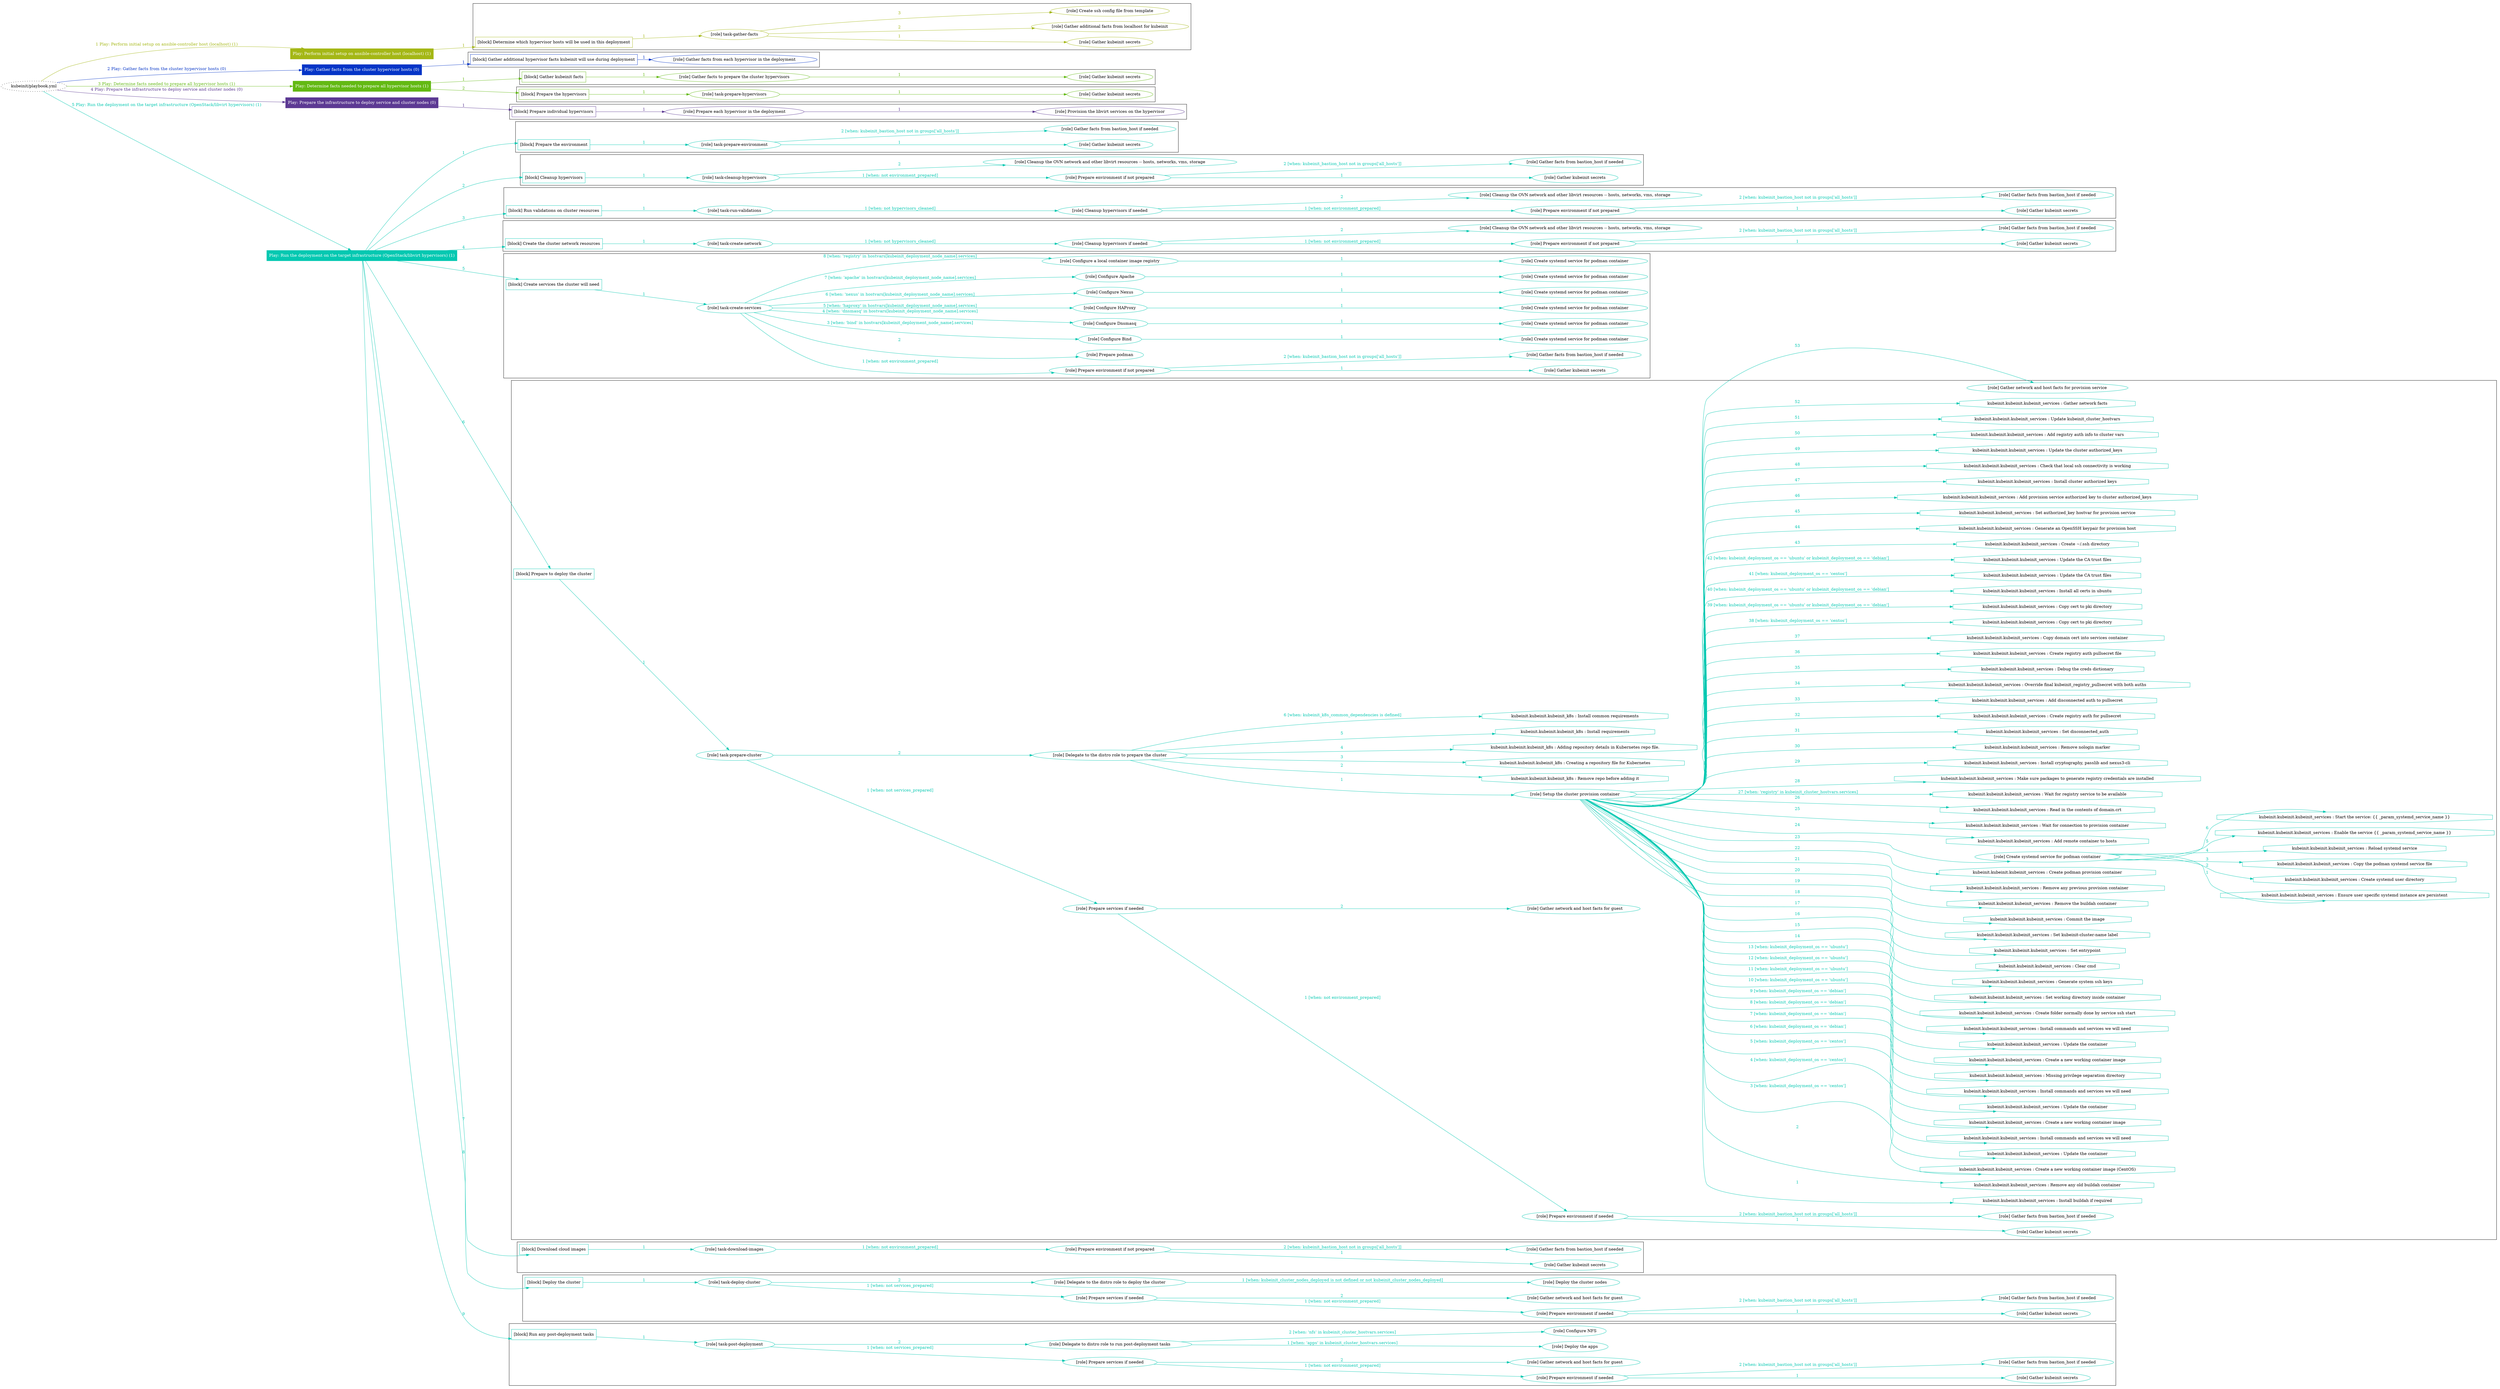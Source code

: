 digraph {
	graph [concentrate=true ordering=in rankdir=LR ratio=fill]
	edge [esep=5 sep=10]
	"kubeinit/playbook.yml" [URL="/home/runner/work/kubeinit/kubeinit/kubeinit/playbook.yml" id=playbook_2c1d1199 style=dotted]
	"kubeinit/playbook.yml" -> play_66e55a5f [label="1 Play: Perform initial setup on ansible-controller host (localhost) (1)" color="#a4b715" fontcolor="#a4b715" id=edge_play_66e55a5f labeltooltip="1 Play: Perform initial setup on ansible-controller host (localhost) (1)" tooltip="1 Play: Perform initial setup on ansible-controller host (localhost) (1)"]
	subgraph "Play: Perform initial setup on ansible-controller host (localhost) (1)" {
		play_66e55a5f [label="Play: Perform initial setup on ansible-controller host (localhost) (1)" URL="/home/runner/work/kubeinit/kubeinit/kubeinit/playbook.yml" color="#a4b715" fontcolor="#ffffff" id=play_66e55a5f shape=box style=filled tooltip=localhost]
		play_66e55a5f -> block_c22fdb2e [label=1 color="#a4b715" fontcolor="#a4b715" id=edge_block_c22fdb2e labeltooltip=1 tooltip=1]
		subgraph cluster_block_c22fdb2e {
			block_c22fdb2e [label="[block] Determine which hypervisor hosts will be used in this deployment" URL="/home/runner/work/kubeinit/kubeinit/kubeinit/playbook.yml" color="#a4b715" id=block_c22fdb2e labeltooltip="Determine which hypervisor hosts will be used in this deployment" shape=box tooltip="Determine which hypervisor hosts will be used in this deployment"]
			block_c22fdb2e -> role_795699ef [label="1 " color="#a4b715" fontcolor="#a4b715" id=edge_role_795699ef labeltooltip="1 " tooltip="1 "]
			subgraph "task-gather-facts" {
				role_795699ef [label="[role] task-gather-facts" URL="/home/runner/work/kubeinit/kubeinit/kubeinit/playbook.yml" color="#a4b715" id=role_795699ef tooltip="task-gather-facts"]
				role_795699ef -> role_bfd0f629 [label="1 " color="#a4b715" fontcolor="#a4b715" id=edge_role_bfd0f629 labeltooltip="1 " tooltip="1 "]
				subgraph "Gather kubeinit secrets" {
					role_bfd0f629 [label="[role] Gather kubeinit secrets" URL="/home/runner/.ansible/collections/ansible_collections/kubeinit/kubeinit/roles/kubeinit_prepare/tasks/build_hypervisors_group.yml" color="#a4b715" id=role_bfd0f629 tooltip="Gather kubeinit secrets"]
				}
				role_795699ef -> role_6be78fb2 [label="2 " color="#a4b715" fontcolor="#a4b715" id=edge_role_6be78fb2 labeltooltip="2 " tooltip="2 "]
				subgraph "Gather additional facts from localhost for kubeinit" {
					role_6be78fb2 [label="[role] Gather additional facts from localhost for kubeinit" URL="/home/runner/.ansible/collections/ansible_collections/kubeinit/kubeinit/roles/kubeinit_prepare/tasks/build_hypervisors_group.yml" color="#a4b715" id=role_6be78fb2 tooltip="Gather additional facts from localhost for kubeinit"]
				}
				role_795699ef -> role_88a28557 [label="3 " color="#a4b715" fontcolor="#a4b715" id=edge_role_88a28557 labeltooltip="3 " tooltip="3 "]
				subgraph "Create ssh config file from template" {
					role_88a28557 [label="[role] Create ssh config file from template" URL="/home/runner/.ansible/collections/ansible_collections/kubeinit/kubeinit/roles/kubeinit_prepare/tasks/build_hypervisors_group.yml" color="#a4b715" id=role_88a28557 tooltip="Create ssh config file from template"]
				}
			}
		}
	}
	"kubeinit/playbook.yml" -> play_c24a2e12 [label="2 Play: Gather facts from the cluster hypervisor hosts (0)" color="#0535c7" fontcolor="#0535c7" id=edge_play_c24a2e12 labeltooltip="2 Play: Gather facts from the cluster hypervisor hosts (0)" tooltip="2 Play: Gather facts from the cluster hypervisor hosts (0)"]
	subgraph "Play: Gather facts from the cluster hypervisor hosts (0)" {
		play_c24a2e12 [label="Play: Gather facts from the cluster hypervisor hosts (0)" URL="/home/runner/work/kubeinit/kubeinit/kubeinit/playbook.yml" color="#0535c7" fontcolor="#ffffff" id=play_c24a2e12 shape=box style=filled tooltip="Play: Gather facts from the cluster hypervisor hosts (0)"]
		play_c24a2e12 -> block_d4570dc8 [label=1 color="#0535c7" fontcolor="#0535c7" id=edge_block_d4570dc8 labeltooltip=1 tooltip=1]
		subgraph cluster_block_d4570dc8 {
			block_d4570dc8 [label="[block] Gather additional hypervisor facts kubeinit will use during deployment" URL="/home/runner/work/kubeinit/kubeinit/kubeinit/playbook.yml" color="#0535c7" id=block_d4570dc8 labeltooltip="Gather additional hypervisor facts kubeinit will use during deployment" shape=box tooltip="Gather additional hypervisor facts kubeinit will use during deployment"]
			block_d4570dc8 -> role_d3b1ccb3 [label="1 " color="#0535c7" fontcolor="#0535c7" id=edge_role_d3b1ccb3 labeltooltip="1 " tooltip="1 "]
			subgraph "Gather facts from each hypervisor in the deployment" {
				role_d3b1ccb3 [label="[role] Gather facts from each hypervisor in the deployment" URL="/home/runner/work/kubeinit/kubeinit/kubeinit/playbook.yml" color="#0535c7" id=role_d3b1ccb3 tooltip="Gather facts from each hypervisor in the deployment"]
			}
		}
	}
	"kubeinit/playbook.yml" -> play_b5822c6e [label="3 Play: Determine facts needed to prepare all hypervisor hosts (1)" color="#63b913" fontcolor="#63b913" id=edge_play_b5822c6e labeltooltip="3 Play: Determine facts needed to prepare all hypervisor hosts (1)" tooltip="3 Play: Determine facts needed to prepare all hypervisor hosts (1)"]
	subgraph "Play: Determine facts needed to prepare all hypervisor hosts (1)" {
		play_b5822c6e [label="Play: Determine facts needed to prepare all hypervisor hosts (1)" URL="/home/runner/work/kubeinit/kubeinit/kubeinit/playbook.yml" color="#63b913" fontcolor="#ffffff" id=play_b5822c6e shape=box style=filled tooltip=localhost]
		play_b5822c6e -> block_1d1c5ed8 [label=1 color="#63b913" fontcolor="#63b913" id=edge_block_1d1c5ed8 labeltooltip=1 tooltip=1]
		subgraph cluster_block_1d1c5ed8 {
			block_1d1c5ed8 [label="[block] Gather kubeinit facts" URL="/home/runner/work/kubeinit/kubeinit/kubeinit/playbook.yml" color="#63b913" id=block_1d1c5ed8 labeltooltip="Gather kubeinit facts" shape=box tooltip="Gather kubeinit facts"]
			block_1d1c5ed8 -> role_56a84467 [label="1 " color="#63b913" fontcolor="#63b913" id=edge_role_56a84467 labeltooltip="1 " tooltip="1 "]
			subgraph "Gather facts to prepare the cluster hypervisors" {
				role_56a84467 [label="[role] Gather facts to prepare the cluster hypervisors" URL="/home/runner/work/kubeinit/kubeinit/kubeinit/playbook.yml" color="#63b913" id=role_56a84467 tooltip="Gather facts to prepare the cluster hypervisors"]
				role_56a84467 -> role_b12a2751 [label="1 " color="#63b913" fontcolor="#63b913" id=edge_role_b12a2751 labeltooltip="1 " tooltip="1 "]
				subgraph "Gather kubeinit secrets" {
					role_b12a2751 [label="[role] Gather kubeinit secrets" URL="/home/runner/.ansible/collections/ansible_collections/kubeinit/kubeinit/roles/kubeinit_prepare/tasks/gather_kubeinit_facts.yml" color="#63b913" id=role_b12a2751 tooltip="Gather kubeinit secrets"]
				}
			}
		}
		play_b5822c6e -> block_3c145241 [label=2 color="#63b913" fontcolor="#63b913" id=edge_block_3c145241 labeltooltip=2 tooltip=2]
		subgraph cluster_block_3c145241 {
			block_3c145241 [label="[block] Prepare the hypervisors" URL="/home/runner/work/kubeinit/kubeinit/kubeinit/playbook.yml" color="#63b913" id=block_3c145241 labeltooltip="Prepare the hypervisors" shape=box tooltip="Prepare the hypervisors"]
			block_3c145241 -> role_ab52454f [label="1 " color="#63b913" fontcolor="#63b913" id=edge_role_ab52454f labeltooltip="1 " tooltip="1 "]
			subgraph "task-prepare-hypervisors" {
				role_ab52454f [label="[role] task-prepare-hypervisors" URL="/home/runner/work/kubeinit/kubeinit/kubeinit/playbook.yml" color="#63b913" id=role_ab52454f tooltip="task-prepare-hypervisors"]
				role_ab52454f -> role_4fe5dad0 [label="1 " color="#63b913" fontcolor="#63b913" id=edge_role_4fe5dad0 labeltooltip="1 " tooltip="1 "]
				subgraph "Gather kubeinit secrets" {
					role_4fe5dad0 [label="[role] Gather kubeinit secrets" URL="/home/runner/.ansible/collections/ansible_collections/kubeinit/kubeinit/roles/kubeinit_prepare/tasks/gather_kubeinit_facts.yml" color="#63b913" id=role_4fe5dad0 tooltip="Gather kubeinit secrets"]
				}
			}
		}
	}
	"kubeinit/playbook.yml" -> play_7095ceac [label="4 Play: Prepare the infrastructure to deploy service and cluster nodes (0)" color="#5c3993" fontcolor="#5c3993" id=edge_play_7095ceac labeltooltip="4 Play: Prepare the infrastructure to deploy service and cluster nodes (0)" tooltip="4 Play: Prepare the infrastructure to deploy service and cluster nodes (0)"]
	subgraph "Play: Prepare the infrastructure to deploy service and cluster nodes (0)" {
		play_7095ceac [label="Play: Prepare the infrastructure to deploy service and cluster nodes (0)" URL="/home/runner/work/kubeinit/kubeinit/kubeinit/playbook.yml" color="#5c3993" fontcolor="#ffffff" id=play_7095ceac shape=box style=filled tooltip="Play: Prepare the infrastructure to deploy service and cluster nodes (0)"]
		play_7095ceac -> block_397d5f90 [label=1 color="#5c3993" fontcolor="#5c3993" id=edge_block_397d5f90 labeltooltip=1 tooltip=1]
		subgraph cluster_block_397d5f90 {
			block_397d5f90 [label="[block] Prepare individual hypervisors" URL="/home/runner/work/kubeinit/kubeinit/kubeinit/playbook.yml" color="#5c3993" id=block_397d5f90 labeltooltip="Prepare individual hypervisors" shape=box tooltip="Prepare individual hypervisors"]
			block_397d5f90 -> role_a620943a [label="1 " color="#5c3993" fontcolor="#5c3993" id=edge_role_a620943a labeltooltip="1 " tooltip="1 "]
			subgraph "Prepare each hypervisor in the deployment" {
				role_a620943a [label="[role] Prepare each hypervisor in the deployment" URL="/home/runner/work/kubeinit/kubeinit/kubeinit/playbook.yml" color="#5c3993" id=role_a620943a tooltip="Prepare each hypervisor in the deployment"]
				role_a620943a -> role_39324a90 [label="1 " color="#5c3993" fontcolor="#5c3993" id=edge_role_39324a90 labeltooltip="1 " tooltip="1 "]
				subgraph "Provision the libvirt services on the hypervisor" {
					role_39324a90 [label="[role] Provision the libvirt services on the hypervisor" URL="/home/runner/.ansible/collections/ansible_collections/kubeinit/kubeinit/roles/kubeinit_prepare/tasks/prepare_hypervisor.yml" color="#5c3993" id=role_39324a90 tooltip="Provision the libvirt services on the hypervisor"]
				}
			}
		}
	}
	"kubeinit/playbook.yml" -> play_3a4af498 [label="5 Play: Run the deployment on the target infrastructure (OpenStack/libvirt hypervisors) (1)" color="#04c8b1" fontcolor="#04c8b1" id=edge_play_3a4af498 labeltooltip="5 Play: Run the deployment on the target infrastructure (OpenStack/libvirt hypervisors) (1)" tooltip="5 Play: Run the deployment on the target infrastructure (OpenStack/libvirt hypervisors) (1)"]
	subgraph "Play: Run the deployment on the target infrastructure (OpenStack/libvirt hypervisors) (1)" {
		play_3a4af498 [label="Play: Run the deployment on the target infrastructure (OpenStack/libvirt hypervisors) (1)" URL="/home/runner/work/kubeinit/kubeinit/kubeinit/playbook.yml" color="#04c8b1" fontcolor="#ffffff" id=play_3a4af498 shape=box style=filled tooltip=localhost]
		play_3a4af498 -> block_f4dcb6d5 [label=1 color="#04c8b1" fontcolor="#04c8b1" id=edge_block_f4dcb6d5 labeltooltip=1 tooltip=1]
		subgraph cluster_block_f4dcb6d5 {
			block_f4dcb6d5 [label="[block] Prepare the environment" URL="/home/runner/work/kubeinit/kubeinit/kubeinit/playbook.yml" color="#04c8b1" id=block_f4dcb6d5 labeltooltip="Prepare the environment" shape=box tooltip="Prepare the environment"]
			block_f4dcb6d5 -> role_43baf48e [label="1 " color="#04c8b1" fontcolor="#04c8b1" id=edge_role_43baf48e labeltooltip="1 " tooltip="1 "]
			subgraph "task-prepare-environment" {
				role_43baf48e [label="[role] task-prepare-environment" URL="/home/runner/work/kubeinit/kubeinit/kubeinit/playbook.yml" color="#04c8b1" id=role_43baf48e tooltip="task-prepare-environment"]
				role_43baf48e -> role_a9018edc [label="1 " color="#04c8b1" fontcolor="#04c8b1" id=edge_role_a9018edc labeltooltip="1 " tooltip="1 "]
				subgraph "Gather kubeinit secrets" {
					role_a9018edc [label="[role] Gather kubeinit secrets" URL="/home/runner/.ansible/collections/ansible_collections/kubeinit/kubeinit/roles/kubeinit_prepare/tasks/gather_kubeinit_facts.yml" color="#04c8b1" id=role_a9018edc tooltip="Gather kubeinit secrets"]
				}
				role_43baf48e -> role_f74f9b2c [label="2 [when: kubeinit_bastion_host not in groups['all_hosts']]" color="#04c8b1" fontcolor="#04c8b1" id=edge_role_f74f9b2c labeltooltip="2 [when: kubeinit_bastion_host not in groups['all_hosts']]" tooltip="2 [when: kubeinit_bastion_host not in groups['all_hosts']]"]
				subgraph "Gather facts from bastion_host if needed" {
					role_f74f9b2c [label="[role] Gather facts from bastion_host if needed" URL="/home/runner/.ansible/collections/ansible_collections/kubeinit/kubeinit/roles/kubeinit_prepare/tasks/main.yml" color="#04c8b1" id=role_f74f9b2c tooltip="Gather facts from bastion_host if needed"]
				}
			}
		}
		play_3a4af498 -> block_1216ad3e [label=2 color="#04c8b1" fontcolor="#04c8b1" id=edge_block_1216ad3e labeltooltip=2 tooltip=2]
		subgraph cluster_block_1216ad3e {
			block_1216ad3e [label="[block] Cleanup hypervisors" URL="/home/runner/work/kubeinit/kubeinit/kubeinit/playbook.yml" color="#04c8b1" id=block_1216ad3e labeltooltip="Cleanup hypervisors" shape=box tooltip="Cleanup hypervisors"]
			block_1216ad3e -> role_cf380106 [label="1 " color="#04c8b1" fontcolor="#04c8b1" id=edge_role_cf380106 labeltooltip="1 " tooltip="1 "]
			subgraph "task-cleanup-hypervisors" {
				role_cf380106 [label="[role] task-cleanup-hypervisors" URL="/home/runner/work/kubeinit/kubeinit/kubeinit/playbook.yml" color="#04c8b1" id=role_cf380106 tooltip="task-cleanup-hypervisors"]
				role_cf380106 -> role_806ec934 [label="1 [when: not environment_prepared]" color="#04c8b1" fontcolor="#04c8b1" id=edge_role_806ec934 labeltooltip="1 [when: not environment_prepared]" tooltip="1 [when: not environment_prepared]"]
				subgraph "Prepare environment if not prepared" {
					role_806ec934 [label="[role] Prepare environment if not prepared" URL="/home/runner/.ansible/collections/ansible_collections/kubeinit/kubeinit/roles/kubeinit_libvirt/tasks/cleanup_hypervisors.yml" color="#04c8b1" id=role_806ec934 tooltip="Prepare environment if not prepared"]
					role_806ec934 -> role_3c85d208 [label="1 " color="#04c8b1" fontcolor="#04c8b1" id=edge_role_3c85d208 labeltooltip="1 " tooltip="1 "]
					subgraph "Gather kubeinit secrets" {
						role_3c85d208 [label="[role] Gather kubeinit secrets" URL="/home/runner/.ansible/collections/ansible_collections/kubeinit/kubeinit/roles/kubeinit_prepare/tasks/gather_kubeinit_facts.yml" color="#04c8b1" id=role_3c85d208 tooltip="Gather kubeinit secrets"]
					}
					role_806ec934 -> role_54847d48 [label="2 [when: kubeinit_bastion_host not in groups['all_hosts']]" color="#04c8b1" fontcolor="#04c8b1" id=edge_role_54847d48 labeltooltip="2 [when: kubeinit_bastion_host not in groups['all_hosts']]" tooltip="2 [when: kubeinit_bastion_host not in groups['all_hosts']]"]
					subgraph "Gather facts from bastion_host if needed" {
						role_54847d48 [label="[role] Gather facts from bastion_host if needed" URL="/home/runner/.ansible/collections/ansible_collections/kubeinit/kubeinit/roles/kubeinit_prepare/tasks/main.yml" color="#04c8b1" id=role_54847d48 tooltip="Gather facts from bastion_host if needed"]
					}
				}
				role_cf380106 -> role_e2c38f76 [label="2 " color="#04c8b1" fontcolor="#04c8b1" id=edge_role_e2c38f76 labeltooltip="2 " tooltip="2 "]
				subgraph "Cleanup the OVN network and other libvirt resources -- hosts, networks, vms, storage" {
					role_e2c38f76 [label="[role] Cleanup the OVN network and other libvirt resources -- hosts, networks, vms, storage" URL="/home/runner/.ansible/collections/ansible_collections/kubeinit/kubeinit/roles/kubeinit_libvirt/tasks/cleanup_hypervisors.yml" color="#04c8b1" id=role_e2c38f76 tooltip="Cleanup the OVN network and other libvirt resources -- hosts, networks, vms, storage"]
				}
			}
		}
		play_3a4af498 -> block_c732dd86 [label=3 color="#04c8b1" fontcolor="#04c8b1" id=edge_block_c732dd86 labeltooltip=3 tooltip=3]
		subgraph cluster_block_c732dd86 {
			block_c732dd86 [label="[block] Run validations on cluster resources" URL="/home/runner/work/kubeinit/kubeinit/kubeinit/playbook.yml" color="#04c8b1" id=block_c732dd86 labeltooltip="Run validations on cluster resources" shape=box tooltip="Run validations on cluster resources"]
			block_c732dd86 -> role_ecaa5dec [label="1 " color="#04c8b1" fontcolor="#04c8b1" id=edge_role_ecaa5dec labeltooltip="1 " tooltip="1 "]
			subgraph "task-run-validations" {
				role_ecaa5dec [label="[role] task-run-validations" URL="/home/runner/work/kubeinit/kubeinit/kubeinit/playbook.yml" color="#04c8b1" id=role_ecaa5dec tooltip="task-run-validations"]
				role_ecaa5dec -> role_eba8cb0d [label="1 [when: not hypervisors_cleaned]" color="#04c8b1" fontcolor="#04c8b1" id=edge_role_eba8cb0d labeltooltip="1 [when: not hypervisors_cleaned]" tooltip="1 [when: not hypervisors_cleaned]"]
				subgraph "Cleanup hypervisors if needed" {
					role_eba8cb0d [label="[role] Cleanup hypervisors if needed" URL="/home/runner/.ansible/collections/ansible_collections/kubeinit/kubeinit/roles/kubeinit_validations/tasks/main.yml" color="#04c8b1" id=role_eba8cb0d tooltip="Cleanup hypervisors if needed"]
					role_eba8cb0d -> role_30fbefd6 [label="1 [when: not environment_prepared]" color="#04c8b1" fontcolor="#04c8b1" id=edge_role_30fbefd6 labeltooltip="1 [when: not environment_prepared]" tooltip="1 [when: not environment_prepared]"]
					subgraph "Prepare environment if not prepared" {
						role_30fbefd6 [label="[role] Prepare environment if not prepared" URL="/home/runner/.ansible/collections/ansible_collections/kubeinit/kubeinit/roles/kubeinit_libvirt/tasks/cleanup_hypervisors.yml" color="#04c8b1" id=role_30fbefd6 tooltip="Prepare environment if not prepared"]
						role_30fbefd6 -> role_5fbb0282 [label="1 " color="#04c8b1" fontcolor="#04c8b1" id=edge_role_5fbb0282 labeltooltip="1 " tooltip="1 "]
						subgraph "Gather kubeinit secrets" {
							role_5fbb0282 [label="[role] Gather kubeinit secrets" URL="/home/runner/.ansible/collections/ansible_collections/kubeinit/kubeinit/roles/kubeinit_prepare/tasks/gather_kubeinit_facts.yml" color="#04c8b1" id=role_5fbb0282 tooltip="Gather kubeinit secrets"]
						}
						role_30fbefd6 -> role_ebb26ce1 [label="2 [when: kubeinit_bastion_host not in groups['all_hosts']]" color="#04c8b1" fontcolor="#04c8b1" id=edge_role_ebb26ce1 labeltooltip="2 [when: kubeinit_bastion_host not in groups['all_hosts']]" tooltip="2 [when: kubeinit_bastion_host not in groups['all_hosts']]"]
						subgraph "Gather facts from bastion_host if needed" {
							role_ebb26ce1 [label="[role] Gather facts from bastion_host if needed" URL="/home/runner/.ansible/collections/ansible_collections/kubeinit/kubeinit/roles/kubeinit_prepare/tasks/main.yml" color="#04c8b1" id=role_ebb26ce1 tooltip="Gather facts from bastion_host if needed"]
						}
					}
					role_eba8cb0d -> role_370fb142 [label="2 " color="#04c8b1" fontcolor="#04c8b1" id=edge_role_370fb142 labeltooltip="2 " tooltip="2 "]
					subgraph "Cleanup the OVN network and other libvirt resources -- hosts, networks, vms, storage" {
						role_370fb142 [label="[role] Cleanup the OVN network and other libvirt resources -- hosts, networks, vms, storage" URL="/home/runner/.ansible/collections/ansible_collections/kubeinit/kubeinit/roles/kubeinit_libvirt/tasks/cleanup_hypervisors.yml" color="#04c8b1" id=role_370fb142 tooltip="Cleanup the OVN network and other libvirt resources -- hosts, networks, vms, storage"]
					}
				}
			}
		}
		play_3a4af498 -> block_aa4e01b0 [label=4 color="#04c8b1" fontcolor="#04c8b1" id=edge_block_aa4e01b0 labeltooltip=4 tooltip=4]
		subgraph cluster_block_aa4e01b0 {
			block_aa4e01b0 [label="[block] Create the cluster network resources" URL="/home/runner/work/kubeinit/kubeinit/kubeinit/playbook.yml" color="#04c8b1" id=block_aa4e01b0 labeltooltip="Create the cluster network resources" shape=box tooltip="Create the cluster network resources"]
			block_aa4e01b0 -> role_4b126b29 [label="1 " color="#04c8b1" fontcolor="#04c8b1" id=edge_role_4b126b29 labeltooltip="1 " tooltip="1 "]
			subgraph "task-create-network" {
				role_4b126b29 [label="[role] task-create-network" URL="/home/runner/work/kubeinit/kubeinit/kubeinit/playbook.yml" color="#04c8b1" id=role_4b126b29 tooltip="task-create-network"]
				role_4b126b29 -> role_a2a96b9c [label="1 [when: not hypervisors_cleaned]" color="#04c8b1" fontcolor="#04c8b1" id=edge_role_a2a96b9c labeltooltip="1 [when: not hypervisors_cleaned]" tooltip="1 [when: not hypervisors_cleaned]"]
				subgraph "Cleanup hypervisors if needed" {
					role_a2a96b9c [label="[role] Cleanup hypervisors if needed" URL="/home/runner/.ansible/collections/ansible_collections/kubeinit/kubeinit/roles/kubeinit_libvirt/tasks/create_network.yml" color="#04c8b1" id=role_a2a96b9c tooltip="Cleanup hypervisors if needed"]
					role_a2a96b9c -> role_55caca5a [label="1 [when: not environment_prepared]" color="#04c8b1" fontcolor="#04c8b1" id=edge_role_55caca5a labeltooltip="1 [when: not environment_prepared]" tooltip="1 [when: not environment_prepared]"]
					subgraph "Prepare environment if not prepared" {
						role_55caca5a [label="[role] Prepare environment if not prepared" URL="/home/runner/.ansible/collections/ansible_collections/kubeinit/kubeinit/roles/kubeinit_libvirt/tasks/cleanup_hypervisors.yml" color="#04c8b1" id=role_55caca5a tooltip="Prepare environment if not prepared"]
						role_55caca5a -> role_eaf17023 [label="1 " color="#04c8b1" fontcolor="#04c8b1" id=edge_role_eaf17023 labeltooltip="1 " tooltip="1 "]
						subgraph "Gather kubeinit secrets" {
							role_eaf17023 [label="[role] Gather kubeinit secrets" URL="/home/runner/.ansible/collections/ansible_collections/kubeinit/kubeinit/roles/kubeinit_prepare/tasks/gather_kubeinit_facts.yml" color="#04c8b1" id=role_eaf17023 tooltip="Gather kubeinit secrets"]
						}
						role_55caca5a -> role_9b34ea25 [label="2 [when: kubeinit_bastion_host not in groups['all_hosts']]" color="#04c8b1" fontcolor="#04c8b1" id=edge_role_9b34ea25 labeltooltip="2 [when: kubeinit_bastion_host not in groups['all_hosts']]" tooltip="2 [when: kubeinit_bastion_host not in groups['all_hosts']]"]
						subgraph "Gather facts from bastion_host if needed" {
							role_9b34ea25 [label="[role] Gather facts from bastion_host if needed" URL="/home/runner/.ansible/collections/ansible_collections/kubeinit/kubeinit/roles/kubeinit_prepare/tasks/main.yml" color="#04c8b1" id=role_9b34ea25 tooltip="Gather facts from bastion_host if needed"]
						}
					}
					role_a2a96b9c -> role_b98dfcf6 [label="2 " color="#04c8b1" fontcolor="#04c8b1" id=edge_role_b98dfcf6 labeltooltip="2 " tooltip="2 "]
					subgraph "Cleanup the OVN network and other libvirt resources -- hosts, networks, vms, storage" {
						role_b98dfcf6 [label="[role] Cleanup the OVN network and other libvirt resources -- hosts, networks, vms, storage" URL="/home/runner/.ansible/collections/ansible_collections/kubeinit/kubeinit/roles/kubeinit_libvirt/tasks/cleanup_hypervisors.yml" color="#04c8b1" id=role_b98dfcf6 tooltip="Cleanup the OVN network and other libvirt resources -- hosts, networks, vms, storage"]
					}
				}
			}
		}
		play_3a4af498 -> block_6b4b2290 [label=5 color="#04c8b1" fontcolor="#04c8b1" id=edge_block_6b4b2290 labeltooltip=5 tooltip=5]
		subgraph cluster_block_6b4b2290 {
			block_6b4b2290 [label="[block] Create services the cluster will need" URL="/home/runner/work/kubeinit/kubeinit/kubeinit/playbook.yml" color="#04c8b1" id=block_6b4b2290 labeltooltip="Create services the cluster will need" shape=box tooltip="Create services the cluster will need"]
			block_6b4b2290 -> role_0b447a27 [label="1 " color="#04c8b1" fontcolor="#04c8b1" id=edge_role_0b447a27 labeltooltip="1 " tooltip="1 "]
			subgraph "task-create-services" {
				role_0b447a27 [label="[role] task-create-services" URL="/home/runner/work/kubeinit/kubeinit/kubeinit/playbook.yml" color="#04c8b1" id=role_0b447a27 tooltip="task-create-services"]
				role_0b447a27 -> role_3fd3657f [label="1 [when: not environment_prepared]" color="#04c8b1" fontcolor="#04c8b1" id=edge_role_3fd3657f labeltooltip="1 [when: not environment_prepared]" tooltip="1 [when: not environment_prepared]"]
				subgraph "Prepare environment if not prepared" {
					role_3fd3657f [label="[role] Prepare environment if not prepared" URL="/home/runner/.ansible/collections/ansible_collections/kubeinit/kubeinit/roles/kubeinit_services/tasks/main.yml" color="#04c8b1" id=role_3fd3657f tooltip="Prepare environment if not prepared"]
					role_3fd3657f -> role_3e1418cd [label="1 " color="#04c8b1" fontcolor="#04c8b1" id=edge_role_3e1418cd labeltooltip="1 " tooltip="1 "]
					subgraph "Gather kubeinit secrets" {
						role_3e1418cd [label="[role] Gather kubeinit secrets" URL="/home/runner/.ansible/collections/ansible_collections/kubeinit/kubeinit/roles/kubeinit_prepare/tasks/gather_kubeinit_facts.yml" color="#04c8b1" id=role_3e1418cd tooltip="Gather kubeinit secrets"]
					}
					role_3fd3657f -> role_9d326a02 [label="2 [when: kubeinit_bastion_host not in groups['all_hosts']]" color="#04c8b1" fontcolor="#04c8b1" id=edge_role_9d326a02 labeltooltip="2 [when: kubeinit_bastion_host not in groups['all_hosts']]" tooltip="2 [when: kubeinit_bastion_host not in groups['all_hosts']]"]
					subgraph "Gather facts from bastion_host if needed" {
						role_9d326a02 [label="[role] Gather facts from bastion_host if needed" URL="/home/runner/.ansible/collections/ansible_collections/kubeinit/kubeinit/roles/kubeinit_prepare/tasks/main.yml" color="#04c8b1" id=role_9d326a02 tooltip="Gather facts from bastion_host if needed"]
					}
				}
				role_0b447a27 -> role_65314ce5 [label="2 " color="#04c8b1" fontcolor="#04c8b1" id=edge_role_65314ce5 labeltooltip="2 " tooltip="2 "]
				subgraph "Prepare podman" {
					role_65314ce5 [label="[role] Prepare podman" URL="/home/runner/.ansible/collections/ansible_collections/kubeinit/kubeinit/roles/kubeinit_services/tasks/00_create_service_pod.yml" color="#04c8b1" id=role_65314ce5 tooltip="Prepare podman"]
				}
				role_0b447a27 -> role_d8d36342 [label="3 [when: 'bind' in hostvars[kubeinit_deployment_node_name].services]" color="#04c8b1" fontcolor="#04c8b1" id=edge_role_d8d36342 labeltooltip="3 [when: 'bind' in hostvars[kubeinit_deployment_node_name].services]" tooltip="3 [when: 'bind' in hostvars[kubeinit_deployment_node_name].services]"]
				subgraph "Configure Bind" {
					role_d8d36342 [label="[role] Configure Bind" URL="/home/runner/.ansible/collections/ansible_collections/kubeinit/kubeinit/roles/kubeinit_services/tasks/start_services_containers.yml" color="#04c8b1" id=role_d8d36342 tooltip="Configure Bind"]
					role_d8d36342 -> role_6715379e [label="1 " color="#04c8b1" fontcolor="#04c8b1" id=edge_role_6715379e labeltooltip="1 " tooltip="1 "]
					subgraph "Create systemd service for podman container" {
						role_6715379e [label="[role] Create systemd service for podman container" URL="/home/runner/.ansible/collections/ansible_collections/kubeinit/kubeinit/roles/kubeinit_bind/tasks/main.yml" color="#04c8b1" id=role_6715379e tooltip="Create systemd service for podman container"]
					}
				}
				role_0b447a27 -> role_fb79fe4d [label="4 [when: 'dnsmasq' in hostvars[kubeinit_deployment_node_name].services]" color="#04c8b1" fontcolor="#04c8b1" id=edge_role_fb79fe4d labeltooltip="4 [when: 'dnsmasq' in hostvars[kubeinit_deployment_node_name].services]" tooltip="4 [when: 'dnsmasq' in hostvars[kubeinit_deployment_node_name].services]"]
				subgraph "Configure Dnsmasq" {
					role_fb79fe4d [label="[role] Configure Dnsmasq" URL="/home/runner/.ansible/collections/ansible_collections/kubeinit/kubeinit/roles/kubeinit_services/tasks/start_services_containers.yml" color="#04c8b1" id=role_fb79fe4d tooltip="Configure Dnsmasq"]
					role_fb79fe4d -> role_f0ee5065 [label="1 " color="#04c8b1" fontcolor="#04c8b1" id=edge_role_f0ee5065 labeltooltip="1 " tooltip="1 "]
					subgraph "Create systemd service for podman container" {
						role_f0ee5065 [label="[role] Create systemd service for podman container" URL="/home/runner/.ansible/collections/ansible_collections/kubeinit/kubeinit/roles/kubeinit_dnsmasq/tasks/main.yml" color="#04c8b1" id=role_f0ee5065 tooltip="Create systemd service for podman container"]
					}
				}
				role_0b447a27 -> role_bbf9f487 [label="5 [when: 'haproxy' in hostvars[kubeinit_deployment_node_name].services]" color="#04c8b1" fontcolor="#04c8b1" id=edge_role_bbf9f487 labeltooltip="5 [when: 'haproxy' in hostvars[kubeinit_deployment_node_name].services]" tooltip="5 [when: 'haproxy' in hostvars[kubeinit_deployment_node_name].services]"]
				subgraph "Configure HAProxy" {
					role_bbf9f487 [label="[role] Configure HAProxy" URL="/home/runner/.ansible/collections/ansible_collections/kubeinit/kubeinit/roles/kubeinit_services/tasks/start_services_containers.yml" color="#04c8b1" id=role_bbf9f487 tooltip="Configure HAProxy"]
					role_bbf9f487 -> role_faf0bff8 [label="1 " color="#04c8b1" fontcolor="#04c8b1" id=edge_role_faf0bff8 labeltooltip="1 " tooltip="1 "]
					subgraph "Create systemd service for podman container" {
						role_faf0bff8 [label="[role] Create systemd service for podman container" URL="/home/runner/.ansible/collections/ansible_collections/kubeinit/kubeinit/roles/kubeinit_haproxy/tasks/main.yml" color="#04c8b1" id=role_faf0bff8 tooltip="Create systemd service for podman container"]
					}
				}
				role_0b447a27 -> role_ca94c715 [label="6 [when: 'nexus' in hostvars[kubeinit_deployment_node_name].services]" color="#04c8b1" fontcolor="#04c8b1" id=edge_role_ca94c715 labeltooltip="6 [when: 'nexus' in hostvars[kubeinit_deployment_node_name].services]" tooltip="6 [when: 'nexus' in hostvars[kubeinit_deployment_node_name].services]"]
				subgraph "Configure Nexus" {
					role_ca94c715 [label="[role] Configure Nexus" URL="/home/runner/.ansible/collections/ansible_collections/kubeinit/kubeinit/roles/kubeinit_services/tasks/start_services_containers.yml" color="#04c8b1" id=role_ca94c715 tooltip="Configure Nexus"]
					role_ca94c715 -> role_3dbdae87 [label="1 " color="#04c8b1" fontcolor="#04c8b1" id=edge_role_3dbdae87 labeltooltip="1 " tooltip="1 "]
					subgraph "Create systemd service for podman container" {
						role_3dbdae87 [label="[role] Create systemd service for podman container" URL="/home/runner/.ansible/collections/ansible_collections/kubeinit/kubeinit/roles/kubeinit_nexus/tasks/main.yml" color="#04c8b1" id=role_3dbdae87 tooltip="Create systemd service for podman container"]
					}
				}
				role_0b447a27 -> role_aa6abf52 [label="7 [when: 'apache' in hostvars[kubeinit_deployment_node_name].services]" color="#04c8b1" fontcolor="#04c8b1" id=edge_role_aa6abf52 labeltooltip="7 [when: 'apache' in hostvars[kubeinit_deployment_node_name].services]" tooltip="7 [when: 'apache' in hostvars[kubeinit_deployment_node_name].services]"]
				subgraph "Configure Apache" {
					role_aa6abf52 [label="[role] Configure Apache" URL="/home/runner/.ansible/collections/ansible_collections/kubeinit/kubeinit/roles/kubeinit_services/tasks/start_services_containers.yml" color="#04c8b1" id=role_aa6abf52 tooltip="Configure Apache"]
					role_aa6abf52 -> role_bfa42137 [label="1 " color="#04c8b1" fontcolor="#04c8b1" id=edge_role_bfa42137 labeltooltip="1 " tooltip="1 "]
					subgraph "Create systemd service for podman container" {
						role_bfa42137 [label="[role] Create systemd service for podman container" URL="/home/runner/.ansible/collections/ansible_collections/kubeinit/kubeinit/roles/kubeinit_apache/tasks/main.yml" color="#04c8b1" id=role_bfa42137 tooltip="Create systemd service for podman container"]
					}
				}
				role_0b447a27 -> role_3377475a [label="8 [when: 'registry' in hostvars[kubeinit_deployment_node_name].services]" color="#04c8b1" fontcolor="#04c8b1" id=edge_role_3377475a labeltooltip="8 [when: 'registry' in hostvars[kubeinit_deployment_node_name].services]" tooltip="8 [when: 'registry' in hostvars[kubeinit_deployment_node_name].services]"]
				subgraph "Configure a local container image registry" {
					role_3377475a [label="[role] Configure a local container image registry" URL="/home/runner/.ansible/collections/ansible_collections/kubeinit/kubeinit/roles/kubeinit_services/tasks/start_services_containers.yml" color="#04c8b1" id=role_3377475a tooltip="Configure a local container image registry"]
					role_3377475a -> role_7aa17bef [label="1 " color="#04c8b1" fontcolor="#04c8b1" id=edge_role_7aa17bef labeltooltip="1 " tooltip="1 "]
					subgraph "Create systemd service for podman container" {
						role_7aa17bef [label="[role] Create systemd service for podman container" URL="/home/runner/.ansible/collections/ansible_collections/kubeinit/kubeinit/roles/kubeinit_registry/tasks/main.yml" color="#04c8b1" id=role_7aa17bef tooltip="Create systemd service for podman container"]
					}
				}
			}
		}
		play_3a4af498 -> block_4fd5b6e8 [label=6 color="#04c8b1" fontcolor="#04c8b1" id=edge_block_4fd5b6e8 labeltooltip=6 tooltip=6]
		subgraph cluster_block_4fd5b6e8 {
			block_4fd5b6e8 [label="[block] Prepare to deploy the cluster" URL="/home/runner/work/kubeinit/kubeinit/kubeinit/playbook.yml" color="#04c8b1" id=block_4fd5b6e8 labeltooltip="Prepare to deploy the cluster" shape=box tooltip="Prepare to deploy the cluster"]
			block_4fd5b6e8 -> role_3b0f7380 [label="1 " color="#04c8b1" fontcolor="#04c8b1" id=edge_role_3b0f7380 labeltooltip="1 " tooltip="1 "]
			subgraph "task-prepare-cluster" {
				role_3b0f7380 [label="[role] task-prepare-cluster" URL="/home/runner/work/kubeinit/kubeinit/kubeinit/playbook.yml" color="#04c8b1" id=role_3b0f7380 tooltip="task-prepare-cluster"]
				role_3b0f7380 -> role_ac739cdd [label="1 [when: not services_prepared]" color="#04c8b1" fontcolor="#04c8b1" id=edge_role_ac739cdd labeltooltip="1 [when: not services_prepared]" tooltip="1 [when: not services_prepared]"]
				subgraph "Prepare services if needed" {
					role_ac739cdd [label="[role] Prepare services if needed" URL="/home/runner/.ansible/collections/ansible_collections/kubeinit/kubeinit/roles/kubeinit_prepare/tasks/prepare_cluster.yml" color="#04c8b1" id=role_ac739cdd tooltip="Prepare services if needed"]
					role_ac739cdd -> role_2d251824 [label="1 [when: not environment_prepared]" color="#04c8b1" fontcolor="#04c8b1" id=edge_role_2d251824 labeltooltip="1 [when: not environment_prepared]" tooltip="1 [when: not environment_prepared]"]
					subgraph "Prepare environment if needed" {
						role_2d251824 [label="[role] Prepare environment if needed" URL="/home/runner/.ansible/collections/ansible_collections/kubeinit/kubeinit/roles/kubeinit_services/tasks/prepare_services.yml" color="#04c8b1" id=role_2d251824 tooltip="Prepare environment if needed"]
						role_2d251824 -> role_d53cc8db [label="1 " color="#04c8b1" fontcolor="#04c8b1" id=edge_role_d53cc8db labeltooltip="1 " tooltip="1 "]
						subgraph "Gather kubeinit secrets" {
							role_d53cc8db [label="[role] Gather kubeinit secrets" URL="/home/runner/.ansible/collections/ansible_collections/kubeinit/kubeinit/roles/kubeinit_prepare/tasks/gather_kubeinit_facts.yml" color="#04c8b1" id=role_d53cc8db tooltip="Gather kubeinit secrets"]
						}
						role_2d251824 -> role_1889e83c [label="2 [when: kubeinit_bastion_host not in groups['all_hosts']]" color="#04c8b1" fontcolor="#04c8b1" id=edge_role_1889e83c labeltooltip="2 [when: kubeinit_bastion_host not in groups['all_hosts']]" tooltip="2 [when: kubeinit_bastion_host not in groups['all_hosts']]"]
						subgraph "Gather facts from bastion_host if needed" {
							role_1889e83c [label="[role] Gather facts from bastion_host if needed" URL="/home/runner/.ansible/collections/ansible_collections/kubeinit/kubeinit/roles/kubeinit_prepare/tasks/main.yml" color="#04c8b1" id=role_1889e83c tooltip="Gather facts from bastion_host if needed"]
						}
					}
					role_ac739cdd -> role_0c82b895 [label="2 " color="#04c8b1" fontcolor="#04c8b1" id=edge_role_0c82b895 labeltooltip="2 " tooltip="2 "]
					subgraph "Gather network and host facts for guest" {
						role_0c82b895 [label="[role] Gather network and host facts for guest" URL="/home/runner/.ansible/collections/ansible_collections/kubeinit/kubeinit/roles/kubeinit_services/tasks/prepare_services.yml" color="#04c8b1" id=role_0c82b895 tooltip="Gather network and host facts for guest"]
					}
				}
				role_3b0f7380 -> role_95b5df25 [label="2 " color="#04c8b1" fontcolor="#04c8b1" id=edge_role_95b5df25 labeltooltip="2 " tooltip="2 "]
				subgraph "Delegate to the distro role to prepare the cluster" {
					role_95b5df25 [label="[role] Delegate to the distro role to prepare the cluster" URL="/home/runner/.ansible/collections/ansible_collections/kubeinit/kubeinit/roles/kubeinit_prepare/tasks/prepare_cluster.yml" color="#04c8b1" id=role_95b5df25 tooltip="Delegate to the distro role to prepare the cluster"]
					role_95b5df25 -> role_735e66d2 [label="1 " color="#04c8b1" fontcolor="#04c8b1" id=edge_role_735e66d2 labeltooltip="1 " tooltip="1 "]
					subgraph "Setup the cluster provision container" {
						role_735e66d2 [label="[role] Setup the cluster provision container" URL="/home/runner/.ansible/collections/ansible_collections/kubeinit/kubeinit/roles/kubeinit_k8s/tasks/prepare_cluster.yml" color="#04c8b1" id=role_735e66d2 tooltip="Setup the cluster provision container"]
						task_47f26f94 [label="kubeinit.kubeinit.kubeinit_services : Install buildah if required" URL="/home/runner/.ansible/collections/ansible_collections/kubeinit/kubeinit/roles/kubeinit_services/tasks/create_provision_container.yml" color="#04c8b1" id=task_47f26f94 shape=octagon tooltip="kubeinit.kubeinit.kubeinit_services : Install buildah if required"]
						role_735e66d2 -> task_47f26f94 [label="1 " color="#04c8b1" fontcolor="#04c8b1" id=edge_task_47f26f94 labeltooltip="1 " tooltip="1 "]
						task_df401ad7 [label="kubeinit.kubeinit.kubeinit_services : Remove any old buildah container" URL="/home/runner/.ansible/collections/ansible_collections/kubeinit/kubeinit/roles/kubeinit_services/tasks/create_provision_container.yml" color="#04c8b1" id=task_df401ad7 shape=octagon tooltip="kubeinit.kubeinit.kubeinit_services : Remove any old buildah container"]
						role_735e66d2 -> task_df401ad7 [label="2 " color="#04c8b1" fontcolor="#04c8b1" id=edge_task_df401ad7 labeltooltip="2 " tooltip="2 "]
						task_b26350fa [label="kubeinit.kubeinit.kubeinit_services : Create a new working container image (CentOS)" URL="/home/runner/.ansible/collections/ansible_collections/kubeinit/kubeinit/roles/kubeinit_services/tasks/create_provision_container.yml" color="#04c8b1" id=task_b26350fa shape=octagon tooltip="kubeinit.kubeinit.kubeinit_services : Create a new working container image (CentOS)"]
						role_735e66d2 -> task_b26350fa [label="3 [when: kubeinit_deployment_os == 'centos']" color="#04c8b1" fontcolor="#04c8b1" id=edge_task_b26350fa labeltooltip="3 [when: kubeinit_deployment_os == 'centos']" tooltip="3 [when: kubeinit_deployment_os == 'centos']"]
						task_6a6f5581 [label="kubeinit.kubeinit.kubeinit_services : Update the container" URL="/home/runner/.ansible/collections/ansible_collections/kubeinit/kubeinit/roles/kubeinit_services/tasks/create_provision_container.yml" color="#04c8b1" id=task_6a6f5581 shape=octagon tooltip="kubeinit.kubeinit.kubeinit_services : Update the container"]
						role_735e66d2 -> task_6a6f5581 [label="4 [when: kubeinit_deployment_os == 'centos']" color="#04c8b1" fontcolor="#04c8b1" id=edge_task_6a6f5581 labeltooltip="4 [when: kubeinit_deployment_os == 'centos']" tooltip="4 [when: kubeinit_deployment_os == 'centos']"]
						task_92f36403 [label="kubeinit.kubeinit.kubeinit_services : Install commands and services we will need" URL="/home/runner/.ansible/collections/ansible_collections/kubeinit/kubeinit/roles/kubeinit_services/tasks/create_provision_container.yml" color="#04c8b1" id=task_92f36403 shape=octagon tooltip="kubeinit.kubeinit.kubeinit_services : Install commands and services we will need"]
						role_735e66d2 -> task_92f36403 [label="5 [when: kubeinit_deployment_os == 'centos']" color="#04c8b1" fontcolor="#04c8b1" id=edge_task_92f36403 labeltooltip="5 [when: kubeinit_deployment_os == 'centos']" tooltip="5 [when: kubeinit_deployment_os == 'centos']"]
						task_13f23708 [label="kubeinit.kubeinit.kubeinit_services : Create a new working container image" URL="/home/runner/.ansible/collections/ansible_collections/kubeinit/kubeinit/roles/kubeinit_services/tasks/create_provision_container.yml" color="#04c8b1" id=task_13f23708 shape=octagon tooltip="kubeinit.kubeinit.kubeinit_services : Create a new working container image"]
						role_735e66d2 -> task_13f23708 [label="6 [when: kubeinit_deployment_os == 'debian']" color="#04c8b1" fontcolor="#04c8b1" id=edge_task_13f23708 labeltooltip="6 [when: kubeinit_deployment_os == 'debian']" tooltip="6 [when: kubeinit_deployment_os == 'debian']"]
						task_dc60b469 [label="kubeinit.kubeinit.kubeinit_services : Update the container" URL="/home/runner/.ansible/collections/ansible_collections/kubeinit/kubeinit/roles/kubeinit_services/tasks/create_provision_container.yml" color="#04c8b1" id=task_dc60b469 shape=octagon tooltip="kubeinit.kubeinit.kubeinit_services : Update the container"]
						role_735e66d2 -> task_dc60b469 [label="7 [when: kubeinit_deployment_os == 'debian']" color="#04c8b1" fontcolor="#04c8b1" id=edge_task_dc60b469 labeltooltip="7 [when: kubeinit_deployment_os == 'debian']" tooltip="7 [when: kubeinit_deployment_os == 'debian']"]
						task_a7198f8a [label="kubeinit.kubeinit.kubeinit_services : Install commands and services we will need" URL="/home/runner/.ansible/collections/ansible_collections/kubeinit/kubeinit/roles/kubeinit_services/tasks/create_provision_container.yml" color="#04c8b1" id=task_a7198f8a shape=octagon tooltip="kubeinit.kubeinit.kubeinit_services : Install commands and services we will need"]
						role_735e66d2 -> task_a7198f8a [label="8 [when: kubeinit_deployment_os == 'debian']" color="#04c8b1" fontcolor="#04c8b1" id=edge_task_a7198f8a labeltooltip="8 [when: kubeinit_deployment_os == 'debian']" tooltip="8 [when: kubeinit_deployment_os == 'debian']"]
						task_dcd343df [label="kubeinit.kubeinit.kubeinit_services : Missing privilege separation directory" URL="/home/runner/.ansible/collections/ansible_collections/kubeinit/kubeinit/roles/kubeinit_services/tasks/create_provision_container.yml" color="#04c8b1" id=task_dcd343df shape=octagon tooltip="kubeinit.kubeinit.kubeinit_services : Missing privilege separation directory"]
						role_735e66d2 -> task_dcd343df [label="9 [when: kubeinit_deployment_os == 'debian']" color="#04c8b1" fontcolor="#04c8b1" id=edge_task_dcd343df labeltooltip="9 [when: kubeinit_deployment_os == 'debian']" tooltip="9 [when: kubeinit_deployment_os == 'debian']"]
						task_6bf864b2 [label="kubeinit.kubeinit.kubeinit_services : Create a new working container image" URL="/home/runner/.ansible/collections/ansible_collections/kubeinit/kubeinit/roles/kubeinit_services/tasks/create_provision_container.yml" color="#04c8b1" id=task_6bf864b2 shape=octagon tooltip="kubeinit.kubeinit.kubeinit_services : Create a new working container image"]
						role_735e66d2 -> task_6bf864b2 [label="10 [when: kubeinit_deployment_os == 'ubuntu']" color="#04c8b1" fontcolor="#04c8b1" id=edge_task_6bf864b2 labeltooltip="10 [when: kubeinit_deployment_os == 'ubuntu']" tooltip="10 [when: kubeinit_deployment_os == 'ubuntu']"]
						task_d85d0879 [label="kubeinit.kubeinit.kubeinit_services : Update the container" URL="/home/runner/.ansible/collections/ansible_collections/kubeinit/kubeinit/roles/kubeinit_services/tasks/create_provision_container.yml" color="#04c8b1" id=task_d85d0879 shape=octagon tooltip="kubeinit.kubeinit.kubeinit_services : Update the container"]
						role_735e66d2 -> task_d85d0879 [label="11 [when: kubeinit_deployment_os == 'ubuntu']" color="#04c8b1" fontcolor="#04c8b1" id=edge_task_d85d0879 labeltooltip="11 [when: kubeinit_deployment_os == 'ubuntu']" tooltip="11 [when: kubeinit_deployment_os == 'ubuntu']"]
						task_e6bf01bb [label="kubeinit.kubeinit.kubeinit_services : Install commands and services we will need" URL="/home/runner/.ansible/collections/ansible_collections/kubeinit/kubeinit/roles/kubeinit_services/tasks/create_provision_container.yml" color="#04c8b1" id=task_e6bf01bb shape=octagon tooltip="kubeinit.kubeinit.kubeinit_services : Install commands and services we will need"]
						role_735e66d2 -> task_e6bf01bb [label="12 [when: kubeinit_deployment_os == 'ubuntu']" color="#04c8b1" fontcolor="#04c8b1" id=edge_task_e6bf01bb labeltooltip="12 [when: kubeinit_deployment_os == 'ubuntu']" tooltip="12 [when: kubeinit_deployment_os == 'ubuntu']"]
						task_6dc8a583 [label="kubeinit.kubeinit.kubeinit_services : Create folder normally done by service ssh start" URL="/home/runner/.ansible/collections/ansible_collections/kubeinit/kubeinit/roles/kubeinit_services/tasks/create_provision_container.yml" color="#04c8b1" id=task_6dc8a583 shape=octagon tooltip="kubeinit.kubeinit.kubeinit_services : Create folder normally done by service ssh start"]
						role_735e66d2 -> task_6dc8a583 [label="13 [when: kubeinit_deployment_os == 'ubuntu']" color="#04c8b1" fontcolor="#04c8b1" id=edge_task_6dc8a583 labeltooltip="13 [when: kubeinit_deployment_os == 'ubuntu']" tooltip="13 [when: kubeinit_deployment_os == 'ubuntu']"]
						task_1d05c971 [label="kubeinit.kubeinit.kubeinit_services : Set working directory inside container" URL="/home/runner/.ansible/collections/ansible_collections/kubeinit/kubeinit/roles/kubeinit_services/tasks/create_provision_container.yml" color="#04c8b1" id=task_1d05c971 shape=octagon tooltip="kubeinit.kubeinit.kubeinit_services : Set working directory inside container"]
						role_735e66d2 -> task_1d05c971 [label="14 " color="#04c8b1" fontcolor="#04c8b1" id=edge_task_1d05c971 labeltooltip="14 " tooltip="14 "]
						task_bb1d75eb [label="kubeinit.kubeinit.kubeinit_services : Generate system ssh keys" URL="/home/runner/.ansible/collections/ansible_collections/kubeinit/kubeinit/roles/kubeinit_services/tasks/create_provision_container.yml" color="#04c8b1" id=task_bb1d75eb shape=octagon tooltip="kubeinit.kubeinit.kubeinit_services : Generate system ssh keys"]
						role_735e66d2 -> task_bb1d75eb [label="15 " color="#04c8b1" fontcolor="#04c8b1" id=edge_task_bb1d75eb labeltooltip="15 " tooltip="15 "]
						task_4409116b [label="kubeinit.kubeinit.kubeinit_services : Clear cmd" URL="/home/runner/.ansible/collections/ansible_collections/kubeinit/kubeinit/roles/kubeinit_services/tasks/create_provision_container.yml" color="#04c8b1" id=task_4409116b shape=octagon tooltip="kubeinit.kubeinit.kubeinit_services : Clear cmd"]
						role_735e66d2 -> task_4409116b [label="16 " color="#04c8b1" fontcolor="#04c8b1" id=edge_task_4409116b labeltooltip="16 " tooltip="16 "]
						task_d2666b3a [label="kubeinit.kubeinit.kubeinit_services : Set entrypoint" URL="/home/runner/.ansible/collections/ansible_collections/kubeinit/kubeinit/roles/kubeinit_services/tasks/create_provision_container.yml" color="#04c8b1" id=task_d2666b3a shape=octagon tooltip="kubeinit.kubeinit.kubeinit_services : Set entrypoint"]
						role_735e66d2 -> task_d2666b3a [label="17 " color="#04c8b1" fontcolor="#04c8b1" id=edge_task_d2666b3a labeltooltip="17 " tooltip="17 "]
						task_09e0e25f [label="kubeinit.kubeinit.kubeinit_services : Set kubeinit-cluster-name label" URL="/home/runner/.ansible/collections/ansible_collections/kubeinit/kubeinit/roles/kubeinit_services/tasks/create_provision_container.yml" color="#04c8b1" id=task_09e0e25f shape=octagon tooltip="kubeinit.kubeinit.kubeinit_services : Set kubeinit-cluster-name label"]
						role_735e66d2 -> task_09e0e25f [label="18 " color="#04c8b1" fontcolor="#04c8b1" id=edge_task_09e0e25f labeltooltip="18 " tooltip="18 "]
						task_532ccc40 [label="kubeinit.kubeinit.kubeinit_services : Commit the image" URL="/home/runner/.ansible/collections/ansible_collections/kubeinit/kubeinit/roles/kubeinit_services/tasks/create_provision_container.yml" color="#04c8b1" id=task_532ccc40 shape=octagon tooltip="kubeinit.kubeinit.kubeinit_services : Commit the image"]
						role_735e66d2 -> task_532ccc40 [label="19 " color="#04c8b1" fontcolor="#04c8b1" id=edge_task_532ccc40 labeltooltip="19 " tooltip="19 "]
						task_2d906143 [label="kubeinit.kubeinit.kubeinit_services : Remove the buildah container" URL="/home/runner/.ansible/collections/ansible_collections/kubeinit/kubeinit/roles/kubeinit_services/tasks/create_provision_container.yml" color="#04c8b1" id=task_2d906143 shape=octagon tooltip="kubeinit.kubeinit.kubeinit_services : Remove the buildah container"]
						role_735e66d2 -> task_2d906143 [label="20 " color="#04c8b1" fontcolor="#04c8b1" id=edge_task_2d906143 labeltooltip="20 " tooltip="20 "]
						task_890e22d8 [label="kubeinit.kubeinit.kubeinit_services : Remove any previous provision container" URL="/home/runner/.ansible/collections/ansible_collections/kubeinit/kubeinit/roles/kubeinit_services/tasks/create_provision_container.yml" color="#04c8b1" id=task_890e22d8 shape=octagon tooltip="kubeinit.kubeinit.kubeinit_services : Remove any previous provision container"]
						role_735e66d2 -> task_890e22d8 [label="21 " color="#04c8b1" fontcolor="#04c8b1" id=edge_task_890e22d8 labeltooltip="21 " tooltip="21 "]
						task_9035329f [label="kubeinit.kubeinit.kubeinit_services : Create podman provision container" URL="/home/runner/.ansible/collections/ansible_collections/kubeinit/kubeinit/roles/kubeinit_services/tasks/create_provision_container.yml" color="#04c8b1" id=task_9035329f shape=octagon tooltip="kubeinit.kubeinit.kubeinit_services : Create podman provision container"]
						role_735e66d2 -> task_9035329f [label="22 " color="#04c8b1" fontcolor="#04c8b1" id=edge_task_9035329f labeltooltip="22 " tooltip="22 "]
						role_735e66d2 -> role_80e54154 [label="23 " color="#04c8b1" fontcolor="#04c8b1" id=edge_role_80e54154 labeltooltip="23 " tooltip="23 "]
						subgraph "Create systemd service for podman container" {
							role_80e54154 [label="[role] Create systemd service for podman container" URL="/home/runner/.ansible/collections/ansible_collections/kubeinit/kubeinit/roles/kubeinit_services/tasks/create_provision_container.yml" color="#04c8b1" id=role_80e54154 tooltip="Create systemd service for podman container"]
							task_301e5555 [label="kubeinit.kubeinit.kubeinit_services : Ensure user specific systemd instance are persistent" URL="/home/runner/.ansible/collections/ansible_collections/kubeinit/kubeinit/roles/kubeinit_services/tasks/create_managed_service.yml" color="#04c8b1" id=task_301e5555 shape=octagon tooltip="kubeinit.kubeinit.kubeinit_services : Ensure user specific systemd instance are persistent"]
							role_80e54154 -> task_301e5555 [label="1 " color="#04c8b1" fontcolor="#04c8b1" id=edge_task_301e5555 labeltooltip="1 " tooltip="1 "]
							task_3f541644 [label="kubeinit.kubeinit.kubeinit_services : Create systemd user directory" URL="/home/runner/.ansible/collections/ansible_collections/kubeinit/kubeinit/roles/kubeinit_services/tasks/create_managed_service.yml" color="#04c8b1" id=task_3f541644 shape=octagon tooltip="kubeinit.kubeinit.kubeinit_services : Create systemd user directory"]
							role_80e54154 -> task_3f541644 [label="2 " color="#04c8b1" fontcolor="#04c8b1" id=edge_task_3f541644 labeltooltip="2 " tooltip="2 "]
							task_f142bcf4 [label="kubeinit.kubeinit.kubeinit_services : Copy the podman systemd service file" URL="/home/runner/.ansible/collections/ansible_collections/kubeinit/kubeinit/roles/kubeinit_services/tasks/create_managed_service.yml" color="#04c8b1" id=task_f142bcf4 shape=octagon tooltip="kubeinit.kubeinit.kubeinit_services : Copy the podman systemd service file"]
							role_80e54154 -> task_f142bcf4 [label="3 " color="#04c8b1" fontcolor="#04c8b1" id=edge_task_f142bcf4 labeltooltip="3 " tooltip="3 "]
							task_595b5fd1 [label="kubeinit.kubeinit.kubeinit_services : Reload systemd service" URL="/home/runner/.ansible/collections/ansible_collections/kubeinit/kubeinit/roles/kubeinit_services/tasks/create_managed_service.yml" color="#04c8b1" id=task_595b5fd1 shape=octagon tooltip="kubeinit.kubeinit.kubeinit_services : Reload systemd service"]
							role_80e54154 -> task_595b5fd1 [label="4 " color="#04c8b1" fontcolor="#04c8b1" id=edge_task_595b5fd1 labeltooltip="4 " tooltip="4 "]
							task_22f3bbac [label="kubeinit.kubeinit.kubeinit_services : Enable the service {{ _param_systemd_service_name }}" URL="/home/runner/.ansible/collections/ansible_collections/kubeinit/kubeinit/roles/kubeinit_services/tasks/create_managed_service.yml" color="#04c8b1" id=task_22f3bbac shape=octagon tooltip="kubeinit.kubeinit.kubeinit_services : Enable the service {{ _param_systemd_service_name }}"]
							role_80e54154 -> task_22f3bbac [label="5 " color="#04c8b1" fontcolor="#04c8b1" id=edge_task_22f3bbac labeltooltip="5 " tooltip="5 "]
							task_819d68ee [label="kubeinit.kubeinit.kubeinit_services : Start the service: {{ _param_systemd_service_name }}" URL="/home/runner/.ansible/collections/ansible_collections/kubeinit/kubeinit/roles/kubeinit_services/tasks/create_managed_service.yml" color="#04c8b1" id=task_819d68ee shape=octagon tooltip="kubeinit.kubeinit.kubeinit_services : Start the service: {{ _param_systemd_service_name }}"]
							role_80e54154 -> task_819d68ee [label="6 " color="#04c8b1" fontcolor="#04c8b1" id=edge_task_819d68ee labeltooltip="6 " tooltip="6 "]
						}
						task_f63ed50f [label="kubeinit.kubeinit.kubeinit_services : Add remote container to hosts" URL="/home/runner/.ansible/collections/ansible_collections/kubeinit/kubeinit/roles/kubeinit_services/tasks/create_provision_container.yml" color="#04c8b1" id=task_f63ed50f shape=octagon tooltip="kubeinit.kubeinit.kubeinit_services : Add remote container to hosts"]
						role_735e66d2 -> task_f63ed50f [label="24 " color="#04c8b1" fontcolor="#04c8b1" id=edge_task_f63ed50f labeltooltip="24 " tooltip="24 "]
						task_8d7f48fb [label="kubeinit.kubeinit.kubeinit_services : Wait for connection to provision container" URL="/home/runner/.ansible/collections/ansible_collections/kubeinit/kubeinit/roles/kubeinit_services/tasks/create_provision_container.yml" color="#04c8b1" id=task_8d7f48fb shape=octagon tooltip="kubeinit.kubeinit.kubeinit_services : Wait for connection to provision container"]
						role_735e66d2 -> task_8d7f48fb [label="25 " color="#04c8b1" fontcolor="#04c8b1" id=edge_task_8d7f48fb labeltooltip="25 " tooltip="25 "]
						task_4fe8a6f9 [label="kubeinit.kubeinit.kubeinit_services : Read in the contents of domain.crt" URL="/home/runner/.ansible/collections/ansible_collections/kubeinit/kubeinit/roles/kubeinit_services/tasks/create_provision_container.yml" color="#04c8b1" id=task_4fe8a6f9 shape=octagon tooltip="kubeinit.kubeinit.kubeinit_services : Read in the contents of domain.crt"]
						role_735e66d2 -> task_4fe8a6f9 [label="26 " color="#04c8b1" fontcolor="#04c8b1" id=edge_task_4fe8a6f9 labeltooltip="26 " tooltip="26 "]
						task_fe07d41e [label="kubeinit.kubeinit.kubeinit_services : Wait for registry service to be available" URL="/home/runner/.ansible/collections/ansible_collections/kubeinit/kubeinit/roles/kubeinit_services/tasks/create_provision_container.yml" color="#04c8b1" id=task_fe07d41e shape=octagon tooltip="kubeinit.kubeinit.kubeinit_services : Wait for registry service to be available"]
						role_735e66d2 -> task_fe07d41e [label="27 [when: 'registry' in kubeinit_cluster_hostvars.services]" color="#04c8b1" fontcolor="#04c8b1" id=edge_task_fe07d41e labeltooltip="27 [when: 'registry' in kubeinit_cluster_hostvars.services]" tooltip="27 [when: 'registry' in kubeinit_cluster_hostvars.services]"]
						task_2578df6e [label="kubeinit.kubeinit.kubeinit_services : Make sure packages to generate registry credentials are installed" URL="/home/runner/.ansible/collections/ansible_collections/kubeinit/kubeinit/roles/kubeinit_services/tasks/create_provision_container.yml" color="#04c8b1" id=task_2578df6e shape=octagon tooltip="kubeinit.kubeinit.kubeinit_services : Make sure packages to generate registry credentials are installed"]
						role_735e66d2 -> task_2578df6e [label="28 " color="#04c8b1" fontcolor="#04c8b1" id=edge_task_2578df6e labeltooltip="28 " tooltip="28 "]
						task_8f16703e [label="kubeinit.kubeinit.kubeinit_services : Install cryptography, passlib and nexus3-cli" URL="/home/runner/.ansible/collections/ansible_collections/kubeinit/kubeinit/roles/kubeinit_services/tasks/create_provision_container.yml" color="#04c8b1" id=task_8f16703e shape=octagon tooltip="kubeinit.kubeinit.kubeinit_services : Install cryptography, passlib and nexus3-cli"]
						role_735e66d2 -> task_8f16703e [label="29 " color="#04c8b1" fontcolor="#04c8b1" id=edge_task_8f16703e labeltooltip="29 " tooltip="29 "]
						task_3a0ca78d [label="kubeinit.kubeinit.kubeinit_services : Remove nologin marker" URL="/home/runner/.ansible/collections/ansible_collections/kubeinit/kubeinit/roles/kubeinit_services/tasks/create_provision_container.yml" color="#04c8b1" id=task_3a0ca78d shape=octagon tooltip="kubeinit.kubeinit.kubeinit_services : Remove nologin marker"]
						role_735e66d2 -> task_3a0ca78d [label="30 " color="#04c8b1" fontcolor="#04c8b1" id=edge_task_3a0ca78d labeltooltip="30 " tooltip="30 "]
						task_b0222c72 [label="kubeinit.kubeinit.kubeinit_services : Set disconnected_auth" URL="/home/runner/.ansible/collections/ansible_collections/kubeinit/kubeinit/roles/kubeinit_services/tasks/create_provision_container.yml" color="#04c8b1" id=task_b0222c72 shape=octagon tooltip="kubeinit.kubeinit.kubeinit_services : Set disconnected_auth"]
						role_735e66d2 -> task_b0222c72 [label="31 " color="#04c8b1" fontcolor="#04c8b1" id=edge_task_b0222c72 labeltooltip="31 " tooltip="31 "]
						task_09e0f7fe [label="kubeinit.kubeinit.kubeinit_services : Create registry auth for pullsecret" URL="/home/runner/.ansible/collections/ansible_collections/kubeinit/kubeinit/roles/kubeinit_services/tasks/create_provision_container.yml" color="#04c8b1" id=task_09e0f7fe shape=octagon tooltip="kubeinit.kubeinit.kubeinit_services : Create registry auth for pullsecret"]
						role_735e66d2 -> task_09e0f7fe [label="32 " color="#04c8b1" fontcolor="#04c8b1" id=edge_task_09e0f7fe labeltooltip="32 " tooltip="32 "]
						task_04532a8b [label="kubeinit.kubeinit.kubeinit_services : Add disconnected auth to pullsecret" URL="/home/runner/.ansible/collections/ansible_collections/kubeinit/kubeinit/roles/kubeinit_services/tasks/create_provision_container.yml" color="#04c8b1" id=task_04532a8b shape=octagon tooltip="kubeinit.kubeinit.kubeinit_services : Add disconnected auth to pullsecret"]
						role_735e66d2 -> task_04532a8b [label="33 " color="#04c8b1" fontcolor="#04c8b1" id=edge_task_04532a8b labeltooltip="33 " tooltip="33 "]
						task_9bdddb9f [label="kubeinit.kubeinit.kubeinit_services : Override final kubeinit_registry_pullsecret with both auths" URL="/home/runner/.ansible/collections/ansible_collections/kubeinit/kubeinit/roles/kubeinit_services/tasks/create_provision_container.yml" color="#04c8b1" id=task_9bdddb9f shape=octagon tooltip="kubeinit.kubeinit.kubeinit_services : Override final kubeinit_registry_pullsecret with both auths"]
						role_735e66d2 -> task_9bdddb9f [label="34 " color="#04c8b1" fontcolor="#04c8b1" id=edge_task_9bdddb9f labeltooltip="34 " tooltip="34 "]
						task_bb823896 [label="kubeinit.kubeinit.kubeinit_services : Debug the creds dictionary" URL="/home/runner/.ansible/collections/ansible_collections/kubeinit/kubeinit/roles/kubeinit_services/tasks/create_provision_container.yml" color="#04c8b1" id=task_bb823896 shape=octagon tooltip="kubeinit.kubeinit.kubeinit_services : Debug the creds dictionary"]
						role_735e66d2 -> task_bb823896 [label="35 " color="#04c8b1" fontcolor="#04c8b1" id=edge_task_bb823896 labeltooltip="35 " tooltip="35 "]
						task_5243ab3a [label="kubeinit.kubeinit.kubeinit_services : Create registry auth pullsecret file" URL="/home/runner/.ansible/collections/ansible_collections/kubeinit/kubeinit/roles/kubeinit_services/tasks/create_provision_container.yml" color="#04c8b1" id=task_5243ab3a shape=octagon tooltip="kubeinit.kubeinit.kubeinit_services : Create registry auth pullsecret file"]
						role_735e66d2 -> task_5243ab3a [label="36 " color="#04c8b1" fontcolor="#04c8b1" id=edge_task_5243ab3a labeltooltip="36 " tooltip="36 "]
						task_6de2cfc6 [label="kubeinit.kubeinit.kubeinit_services : Copy domain cert into services container" URL="/home/runner/.ansible/collections/ansible_collections/kubeinit/kubeinit/roles/kubeinit_services/tasks/create_provision_container.yml" color="#04c8b1" id=task_6de2cfc6 shape=octagon tooltip="kubeinit.kubeinit.kubeinit_services : Copy domain cert into services container"]
						role_735e66d2 -> task_6de2cfc6 [label="37 " color="#04c8b1" fontcolor="#04c8b1" id=edge_task_6de2cfc6 labeltooltip="37 " tooltip="37 "]
						task_7670d346 [label="kubeinit.kubeinit.kubeinit_services : Copy cert to pki directory" URL="/home/runner/.ansible/collections/ansible_collections/kubeinit/kubeinit/roles/kubeinit_services/tasks/create_provision_container.yml" color="#04c8b1" id=task_7670d346 shape=octagon tooltip="kubeinit.kubeinit.kubeinit_services : Copy cert to pki directory"]
						role_735e66d2 -> task_7670d346 [label="38 [when: kubeinit_deployment_os == 'centos']" color="#04c8b1" fontcolor="#04c8b1" id=edge_task_7670d346 labeltooltip="38 [when: kubeinit_deployment_os == 'centos']" tooltip="38 [when: kubeinit_deployment_os == 'centos']"]
						task_476421d3 [label="kubeinit.kubeinit.kubeinit_services : Copy cert to pki directory" URL="/home/runner/.ansible/collections/ansible_collections/kubeinit/kubeinit/roles/kubeinit_services/tasks/create_provision_container.yml" color="#04c8b1" id=task_476421d3 shape=octagon tooltip="kubeinit.kubeinit.kubeinit_services : Copy cert to pki directory"]
						role_735e66d2 -> task_476421d3 [label="39 [when: kubeinit_deployment_os == 'ubuntu' or kubeinit_deployment_os == 'debian']" color="#04c8b1" fontcolor="#04c8b1" id=edge_task_476421d3 labeltooltip="39 [when: kubeinit_deployment_os == 'ubuntu' or kubeinit_deployment_os == 'debian']" tooltip="39 [when: kubeinit_deployment_os == 'ubuntu' or kubeinit_deployment_os == 'debian']"]
						task_b47d4ea8 [label="kubeinit.kubeinit.kubeinit_services : Install all certs in ubuntu" URL="/home/runner/.ansible/collections/ansible_collections/kubeinit/kubeinit/roles/kubeinit_services/tasks/create_provision_container.yml" color="#04c8b1" id=task_b47d4ea8 shape=octagon tooltip="kubeinit.kubeinit.kubeinit_services : Install all certs in ubuntu"]
						role_735e66d2 -> task_b47d4ea8 [label="40 [when: kubeinit_deployment_os == 'ubuntu' or kubeinit_deployment_os == 'debian']" color="#04c8b1" fontcolor="#04c8b1" id=edge_task_b47d4ea8 labeltooltip="40 [when: kubeinit_deployment_os == 'ubuntu' or kubeinit_deployment_os == 'debian']" tooltip="40 [when: kubeinit_deployment_os == 'ubuntu' or kubeinit_deployment_os == 'debian']"]
						task_e8b408ea [label="kubeinit.kubeinit.kubeinit_services : Update the CA trust files" URL="/home/runner/.ansible/collections/ansible_collections/kubeinit/kubeinit/roles/kubeinit_services/tasks/create_provision_container.yml" color="#04c8b1" id=task_e8b408ea shape=octagon tooltip="kubeinit.kubeinit.kubeinit_services : Update the CA trust files"]
						role_735e66d2 -> task_e8b408ea [label="41 [when: kubeinit_deployment_os == 'centos']" color="#04c8b1" fontcolor="#04c8b1" id=edge_task_e8b408ea labeltooltip="41 [when: kubeinit_deployment_os == 'centos']" tooltip="41 [when: kubeinit_deployment_os == 'centos']"]
						task_062f1aea [label="kubeinit.kubeinit.kubeinit_services : Update the CA trust files" URL="/home/runner/.ansible/collections/ansible_collections/kubeinit/kubeinit/roles/kubeinit_services/tasks/create_provision_container.yml" color="#04c8b1" id=task_062f1aea shape=octagon tooltip="kubeinit.kubeinit.kubeinit_services : Update the CA trust files"]
						role_735e66d2 -> task_062f1aea [label="42 [when: kubeinit_deployment_os == 'ubuntu' or kubeinit_deployment_os == 'debian']" color="#04c8b1" fontcolor="#04c8b1" id=edge_task_062f1aea labeltooltip="42 [when: kubeinit_deployment_os == 'ubuntu' or kubeinit_deployment_os == 'debian']" tooltip="42 [when: kubeinit_deployment_os == 'ubuntu' or kubeinit_deployment_os == 'debian']"]
						task_16d4c7cf [label="kubeinit.kubeinit.kubeinit_services : Create ~/.ssh directory" URL="/home/runner/.ansible/collections/ansible_collections/kubeinit/kubeinit/roles/kubeinit_services/tasks/create_provision_container.yml" color="#04c8b1" id=task_16d4c7cf shape=octagon tooltip="kubeinit.kubeinit.kubeinit_services : Create ~/.ssh directory"]
						role_735e66d2 -> task_16d4c7cf [label="43 " color="#04c8b1" fontcolor="#04c8b1" id=edge_task_16d4c7cf labeltooltip="43 " tooltip="43 "]
						task_2c4a2096 [label="kubeinit.kubeinit.kubeinit_services : Generate an OpenSSH keypair for provision host" URL="/home/runner/.ansible/collections/ansible_collections/kubeinit/kubeinit/roles/kubeinit_services/tasks/create_provision_container.yml" color="#04c8b1" id=task_2c4a2096 shape=octagon tooltip="kubeinit.kubeinit.kubeinit_services : Generate an OpenSSH keypair for provision host"]
						role_735e66d2 -> task_2c4a2096 [label="44 " color="#04c8b1" fontcolor="#04c8b1" id=edge_task_2c4a2096 labeltooltip="44 " tooltip="44 "]
						task_34ffc1b7 [label="kubeinit.kubeinit.kubeinit_services : Set authorized_key hostvar for provision service" URL="/home/runner/.ansible/collections/ansible_collections/kubeinit/kubeinit/roles/kubeinit_services/tasks/create_provision_container.yml" color="#04c8b1" id=task_34ffc1b7 shape=octagon tooltip="kubeinit.kubeinit.kubeinit_services : Set authorized_key hostvar for provision service"]
						role_735e66d2 -> task_34ffc1b7 [label="45 " color="#04c8b1" fontcolor="#04c8b1" id=edge_task_34ffc1b7 labeltooltip="45 " tooltip="45 "]
						task_17e4b82d [label="kubeinit.kubeinit.kubeinit_services : Add provision service authorized key to cluster authorized_keys" URL="/home/runner/.ansible/collections/ansible_collections/kubeinit/kubeinit/roles/kubeinit_services/tasks/create_provision_container.yml" color="#04c8b1" id=task_17e4b82d shape=octagon tooltip="kubeinit.kubeinit.kubeinit_services : Add provision service authorized key to cluster authorized_keys"]
						role_735e66d2 -> task_17e4b82d [label="46 " color="#04c8b1" fontcolor="#04c8b1" id=edge_task_17e4b82d labeltooltip="46 " tooltip="46 "]
						task_17958c9c [label="kubeinit.kubeinit.kubeinit_services : Install cluster authorized keys" URL="/home/runner/.ansible/collections/ansible_collections/kubeinit/kubeinit/roles/kubeinit_services/tasks/create_provision_container.yml" color="#04c8b1" id=task_17958c9c shape=octagon tooltip="kubeinit.kubeinit.kubeinit_services : Install cluster authorized keys"]
						role_735e66d2 -> task_17958c9c [label="47 " color="#04c8b1" fontcolor="#04c8b1" id=edge_task_17958c9c labeltooltip="47 " tooltip="47 "]
						task_7c27e6e2 [label="kubeinit.kubeinit.kubeinit_services : Check that local ssh connectivity is working" URL="/home/runner/.ansible/collections/ansible_collections/kubeinit/kubeinit/roles/kubeinit_services/tasks/create_provision_container.yml" color="#04c8b1" id=task_7c27e6e2 shape=octagon tooltip="kubeinit.kubeinit.kubeinit_services : Check that local ssh connectivity is working"]
						role_735e66d2 -> task_7c27e6e2 [label="48 " color="#04c8b1" fontcolor="#04c8b1" id=edge_task_7c27e6e2 labeltooltip="48 " tooltip="48 "]
						task_f6c760f3 [label="kubeinit.kubeinit.kubeinit_services : Update the cluster authorized_keys" URL="/home/runner/.ansible/collections/ansible_collections/kubeinit/kubeinit/roles/kubeinit_services/tasks/create_provision_container.yml" color="#04c8b1" id=task_f6c760f3 shape=octagon tooltip="kubeinit.kubeinit.kubeinit_services : Update the cluster authorized_keys"]
						role_735e66d2 -> task_f6c760f3 [label="49 " color="#04c8b1" fontcolor="#04c8b1" id=edge_task_f6c760f3 labeltooltip="49 " tooltip="49 "]
						task_d4a27f2a [label="kubeinit.kubeinit.kubeinit_services : Add registry auth info to cluster vars" URL="/home/runner/.ansible/collections/ansible_collections/kubeinit/kubeinit/roles/kubeinit_services/tasks/create_provision_container.yml" color="#04c8b1" id=task_d4a27f2a shape=octagon tooltip="kubeinit.kubeinit.kubeinit_services : Add registry auth info to cluster vars"]
						role_735e66d2 -> task_d4a27f2a [label="50 " color="#04c8b1" fontcolor="#04c8b1" id=edge_task_d4a27f2a labeltooltip="50 " tooltip="50 "]
						task_7d99109b [label="kubeinit.kubeinit.kubeinit_services : Update kubeinit_cluster_hostvars" URL="/home/runner/.ansible/collections/ansible_collections/kubeinit/kubeinit/roles/kubeinit_services/tasks/create_provision_container.yml" color="#04c8b1" id=task_7d99109b shape=octagon tooltip="kubeinit.kubeinit.kubeinit_services : Update kubeinit_cluster_hostvars"]
						role_735e66d2 -> task_7d99109b [label="51 " color="#04c8b1" fontcolor="#04c8b1" id=edge_task_7d99109b labeltooltip="51 " tooltip="51 "]
						task_2b1b6a5f [label="kubeinit.kubeinit.kubeinit_services : Gather network facts" URL="/home/runner/.ansible/collections/ansible_collections/kubeinit/kubeinit/roles/kubeinit_services/tasks/create_provision_container.yml" color="#04c8b1" id=task_2b1b6a5f shape=octagon tooltip="kubeinit.kubeinit.kubeinit_services : Gather network facts"]
						role_735e66d2 -> task_2b1b6a5f [label="52 " color="#04c8b1" fontcolor="#04c8b1" id=edge_task_2b1b6a5f labeltooltip="52 " tooltip="52 "]
						role_735e66d2 -> role_1ece7e9b [label="53 " color="#04c8b1" fontcolor="#04c8b1" id=edge_role_1ece7e9b labeltooltip="53 " tooltip="53 "]
						subgraph "Gather network and host facts for provision service" {
							role_1ece7e9b [label="[role] Gather network and host facts for provision service" URL="/home/runner/.ansible/collections/ansible_collections/kubeinit/kubeinit/roles/kubeinit_services/tasks/create_provision_container.yml" color="#04c8b1" id=role_1ece7e9b tooltip="Gather network and host facts for provision service"]
						}
					}
					task_efe66bd8 [label="kubeinit.kubeinit.kubeinit_k8s : Remove repo before adding it" URL="/home/runner/.ansible/collections/ansible_collections/kubeinit/kubeinit/roles/kubeinit_k8s/tasks/prepare_cluster.yml" color="#04c8b1" id=task_efe66bd8 shape=octagon tooltip="kubeinit.kubeinit.kubeinit_k8s : Remove repo before adding it"]
					role_95b5df25 -> task_efe66bd8 [label="2 " color="#04c8b1" fontcolor="#04c8b1" id=edge_task_efe66bd8 labeltooltip="2 " tooltip="2 "]
					task_36533154 [label="kubeinit.kubeinit.kubeinit_k8s : Creating a repository file for Kubernetes" URL="/home/runner/.ansible/collections/ansible_collections/kubeinit/kubeinit/roles/kubeinit_k8s/tasks/prepare_cluster.yml" color="#04c8b1" id=task_36533154 shape=octagon tooltip="kubeinit.kubeinit.kubeinit_k8s : Creating a repository file for Kubernetes"]
					role_95b5df25 -> task_36533154 [label="3 " color="#04c8b1" fontcolor="#04c8b1" id=edge_task_36533154 labeltooltip="3 " tooltip="3 "]
					task_53507ce5 [label="kubeinit.kubeinit.kubeinit_k8s : Adding repository details in Kubernetes repo file." URL="/home/runner/.ansible/collections/ansible_collections/kubeinit/kubeinit/roles/kubeinit_k8s/tasks/prepare_cluster.yml" color="#04c8b1" id=task_53507ce5 shape=octagon tooltip="kubeinit.kubeinit.kubeinit_k8s : Adding repository details in Kubernetes repo file."]
					role_95b5df25 -> task_53507ce5 [label="4 " color="#04c8b1" fontcolor="#04c8b1" id=edge_task_53507ce5 labeltooltip="4 " tooltip="4 "]
					task_c011525c [label="kubeinit.kubeinit.kubeinit_k8s : Install requirements" URL="/home/runner/.ansible/collections/ansible_collections/kubeinit/kubeinit/roles/kubeinit_k8s/tasks/prepare_cluster.yml" color="#04c8b1" id=task_c011525c shape=octagon tooltip="kubeinit.kubeinit.kubeinit_k8s : Install requirements"]
					role_95b5df25 -> task_c011525c [label="5 " color="#04c8b1" fontcolor="#04c8b1" id=edge_task_c011525c labeltooltip="5 " tooltip="5 "]
					task_768eb943 [label="kubeinit.kubeinit.kubeinit_k8s : Install common requirements" URL="/home/runner/.ansible/collections/ansible_collections/kubeinit/kubeinit/roles/kubeinit_k8s/tasks/prepare_cluster.yml" color="#04c8b1" id=task_768eb943 shape=octagon tooltip="kubeinit.kubeinit.kubeinit_k8s : Install common requirements"]
					role_95b5df25 -> task_768eb943 [label="6 [when: kubeinit_k8s_common_dependencies is defined]" color="#04c8b1" fontcolor="#04c8b1" id=edge_task_768eb943 labeltooltip="6 [when: kubeinit_k8s_common_dependencies is defined]" tooltip="6 [when: kubeinit_k8s_common_dependencies is defined]"]
				}
			}
		}
		play_3a4af498 -> block_eb66e01c [label=7 color="#04c8b1" fontcolor="#04c8b1" id=edge_block_eb66e01c labeltooltip=7 tooltip=7]
		subgraph cluster_block_eb66e01c {
			block_eb66e01c [label="[block] Download cloud images" URL="/home/runner/work/kubeinit/kubeinit/kubeinit/playbook.yml" color="#04c8b1" id=block_eb66e01c labeltooltip="Download cloud images" shape=box tooltip="Download cloud images"]
			block_eb66e01c -> role_89e050c7 [label="1 " color="#04c8b1" fontcolor="#04c8b1" id=edge_role_89e050c7 labeltooltip="1 " tooltip="1 "]
			subgraph "task-download-images" {
				role_89e050c7 [label="[role] task-download-images" URL="/home/runner/work/kubeinit/kubeinit/kubeinit/playbook.yml" color="#04c8b1" id=role_89e050c7 tooltip="task-download-images"]
				role_89e050c7 -> role_fa97fd1f [label="1 [when: not environment_prepared]" color="#04c8b1" fontcolor="#04c8b1" id=edge_role_fa97fd1f labeltooltip="1 [when: not environment_prepared]" tooltip="1 [when: not environment_prepared]"]
				subgraph "Prepare environment if not prepared" {
					role_fa97fd1f [label="[role] Prepare environment if not prepared" URL="/home/runner/.ansible/collections/ansible_collections/kubeinit/kubeinit/roles/kubeinit_libvirt/tasks/download_cloud_images.yml" color="#04c8b1" id=role_fa97fd1f tooltip="Prepare environment if not prepared"]
					role_fa97fd1f -> role_38377e5c [label="1 " color="#04c8b1" fontcolor="#04c8b1" id=edge_role_38377e5c labeltooltip="1 " tooltip="1 "]
					subgraph "Gather kubeinit secrets" {
						role_38377e5c [label="[role] Gather kubeinit secrets" URL="/home/runner/.ansible/collections/ansible_collections/kubeinit/kubeinit/roles/kubeinit_prepare/tasks/gather_kubeinit_facts.yml" color="#04c8b1" id=role_38377e5c tooltip="Gather kubeinit secrets"]
					}
					role_fa97fd1f -> role_398c4018 [label="2 [when: kubeinit_bastion_host not in groups['all_hosts']]" color="#04c8b1" fontcolor="#04c8b1" id=edge_role_398c4018 labeltooltip="2 [when: kubeinit_bastion_host not in groups['all_hosts']]" tooltip="2 [when: kubeinit_bastion_host not in groups['all_hosts']]"]
					subgraph "Gather facts from bastion_host if needed" {
						role_398c4018 [label="[role] Gather facts from bastion_host if needed" URL="/home/runner/.ansible/collections/ansible_collections/kubeinit/kubeinit/roles/kubeinit_prepare/tasks/main.yml" color="#04c8b1" id=role_398c4018 tooltip="Gather facts from bastion_host if needed"]
					}
				}
			}
		}
		play_3a4af498 -> block_c1ad1456 [label=8 color="#04c8b1" fontcolor="#04c8b1" id=edge_block_c1ad1456 labeltooltip=8 tooltip=8]
		subgraph cluster_block_c1ad1456 {
			block_c1ad1456 [label="[block] Deploy the cluster" URL="/home/runner/work/kubeinit/kubeinit/kubeinit/playbook.yml" color="#04c8b1" id=block_c1ad1456 labeltooltip="Deploy the cluster" shape=box tooltip="Deploy the cluster"]
			block_c1ad1456 -> role_ef6b83b6 [label="1 " color="#04c8b1" fontcolor="#04c8b1" id=edge_role_ef6b83b6 labeltooltip="1 " tooltip="1 "]
			subgraph "task-deploy-cluster" {
				role_ef6b83b6 [label="[role] task-deploy-cluster" URL="/home/runner/work/kubeinit/kubeinit/kubeinit/playbook.yml" color="#04c8b1" id=role_ef6b83b6 tooltip="task-deploy-cluster"]
				role_ef6b83b6 -> role_8bc4efc6 [label="1 [when: not services_prepared]" color="#04c8b1" fontcolor="#04c8b1" id=edge_role_8bc4efc6 labeltooltip="1 [when: not services_prepared]" tooltip="1 [when: not services_prepared]"]
				subgraph "Prepare services if needed" {
					role_8bc4efc6 [label="[role] Prepare services if needed" URL="/home/runner/.ansible/collections/ansible_collections/kubeinit/kubeinit/roles/kubeinit_prepare/tasks/deploy_cluster.yml" color="#04c8b1" id=role_8bc4efc6 tooltip="Prepare services if needed"]
					role_8bc4efc6 -> role_cde8e271 [label="1 [when: not environment_prepared]" color="#04c8b1" fontcolor="#04c8b1" id=edge_role_cde8e271 labeltooltip="1 [when: not environment_prepared]" tooltip="1 [when: not environment_prepared]"]
					subgraph "Prepare environment if needed" {
						role_cde8e271 [label="[role] Prepare environment if needed" URL="/home/runner/.ansible/collections/ansible_collections/kubeinit/kubeinit/roles/kubeinit_services/tasks/prepare_services.yml" color="#04c8b1" id=role_cde8e271 tooltip="Prepare environment if needed"]
						role_cde8e271 -> role_569623bc [label="1 " color="#04c8b1" fontcolor="#04c8b1" id=edge_role_569623bc labeltooltip="1 " tooltip="1 "]
						subgraph "Gather kubeinit secrets" {
							role_569623bc [label="[role] Gather kubeinit secrets" URL="/home/runner/.ansible/collections/ansible_collections/kubeinit/kubeinit/roles/kubeinit_prepare/tasks/gather_kubeinit_facts.yml" color="#04c8b1" id=role_569623bc tooltip="Gather kubeinit secrets"]
						}
						role_cde8e271 -> role_18a13afa [label="2 [when: kubeinit_bastion_host not in groups['all_hosts']]" color="#04c8b1" fontcolor="#04c8b1" id=edge_role_18a13afa labeltooltip="2 [when: kubeinit_bastion_host not in groups['all_hosts']]" tooltip="2 [when: kubeinit_bastion_host not in groups['all_hosts']]"]
						subgraph "Gather facts from bastion_host if needed" {
							role_18a13afa [label="[role] Gather facts from bastion_host if needed" URL="/home/runner/.ansible/collections/ansible_collections/kubeinit/kubeinit/roles/kubeinit_prepare/tasks/main.yml" color="#04c8b1" id=role_18a13afa tooltip="Gather facts from bastion_host if needed"]
						}
					}
					role_8bc4efc6 -> role_b5911573 [label="2 " color="#04c8b1" fontcolor="#04c8b1" id=edge_role_b5911573 labeltooltip="2 " tooltip="2 "]
					subgraph "Gather network and host facts for guest" {
						role_b5911573 [label="[role] Gather network and host facts for guest" URL="/home/runner/.ansible/collections/ansible_collections/kubeinit/kubeinit/roles/kubeinit_services/tasks/prepare_services.yml" color="#04c8b1" id=role_b5911573 tooltip="Gather network and host facts for guest"]
					}
				}
				role_ef6b83b6 -> role_75b57e3e [label="2 " color="#04c8b1" fontcolor="#04c8b1" id=edge_role_75b57e3e labeltooltip="2 " tooltip="2 "]
				subgraph "Delegate to the distro role to deploy the cluster" {
					role_75b57e3e [label="[role] Delegate to the distro role to deploy the cluster" URL="/home/runner/.ansible/collections/ansible_collections/kubeinit/kubeinit/roles/kubeinit_prepare/tasks/deploy_cluster.yml" color="#04c8b1" id=role_75b57e3e tooltip="Delegate to the distro role to deploy the cluster"]
					role_75b57e3e -> role_c6b817e0 [label="1 [when: kubeinit_cluster_nodes_deployed is not defined or not kubeinit_cluster_nodes_deployed]" color="#04c8b1" fontcolor="#04c8b1" id=edge_role_c6b817e0 labeltooltip="1 [when: kubeinit_cluster_nodes_deployed is not defined or not kubeinit_cluster_nodes_deployed]" tooltip="1 [when: kubeinit_cluster_nodes_deployed is not defined or not kubeinit_cluster_nodes_deployed]"]
					subgraph "Deploy the cluster nodes" {
						role_c6b817e0 [label="[role] Deploy the cluster nodes" URL="/home/runner/.ansible/collections/ansible_collections/kubeinit/kubeinit/roles/kubeinit_k8s/tasks/main.yml" color="#04c8b1" id=role_c6b817e0 tooltip="Deploy the cluster nodes"]
					}
				}
			}
		}
		play_3a4af498 -> block_77bfd233 [label=9 color="#04c8b1" fontcolor="#04c8b1" id=edge_block_77bfd233 labeltooltip=9 tooltip=9]
		subgraph cluster_block_77bfd233 {
			block_77bfd233 [label="[block] Run any post-deployment tasks" URL="/home/runner/work/kubeinit/kubeinit/kubeinit/playbook.yml" color="#04c8b1" id=block_77bfd233 labeltooltip="Run any post-deployment tasks" shape=box tooltip="Run any post-deployment tasks"]
			block_77bfd233 -> role_df9b1154 [label="1 " color="#04c8b1" fontcolor="#04c8b1" id=edge_role_df9b1154 labeltooltip="1 " tooltip="1 "]
			subgraph "task-post-deployment" {
				role_df9b1154 [label="[role] task-post-deployment" URL="/home/runner/work/kubeinit/kubeinit/kubeinit/playbook.yml" color="#04c8b1" id=role_df9b1154 tooltip="task-post-deployment"]
				role_df9b1154 -> role_c58110c0 [label="1 [when: not services_prepared]" color="#04c8b1" fontcolor="#04c8b1" id=edge_role_c58110c0 labeltooltip="1 [when: not services_prepared]" tooltip="1 [when: not services_prepared]"]
				subgraph "Prepare services if needed" {
					role_c58110c0 [label="[role] Prepare services if needed" URL="/home/runner/.ansible/collections/ansible_collections/kubeinit/kubeinit/roles/kubeinit_prepare/tasks/post_deployment.yml" color="#04c8b1" id=role_c58110c0 tooltip="Prepare services if needed"]
					role_c58110c0 -> role_82a4af50 [label="1 [when: not environment_prepared]" color="#04c8b1" fontcolor="#04c8b1" id=edge_role_82a4af50 labeltooltip="1 [when: not environment_prepared]" tooltip="1 [when: not environment_prepared]"]
					subgraph "Prepare environment if needed" {
						role_82a4af50 [label="[role] Prepare environment if needed" URL="/home/runner/.ansible/collections/ansible_collections/kubeinit/kubeinit/roles/kubeinit_services/tasks/prepare_services.yml" color="#04c8b1" id=role_82a4af50 tooltip="Prepare environment if needed"]
						role_82a4af50 -> role_8fe8ea72 [label="1 " color="#04c8b1" fontcolor="#04c8b1" id=edge_role_8fe8ea72 labeltooltip="1 " tooltip="1 "]
						subgraph "Gather kubeinit secrets" {
							role_8fe8ea72 [label="[role] Gather kubeinit secrets" URL="/home/runner/.ansible/collections/ansible_collections/kubeinit/kubeinit/roles/kubeinit_prepare/tasks/gather_kubeinit_facts.yml" color="#04c8b1" id=role_8fe8ea72 tooltip="Gather kubeinit secrets"]
						}
						role_82a4af50 -> role_030fdea1 [label="2 [when: kubeinit_bastion_host not in groups['all_hosts']]" color="#04c8b1" fontcolor="#04c8b1" id=edge_role_030fdea1 labeltooltip="2 [when: kubeinit_bastion_host not in groups['all_hosts']]" tooltip="2 [when: kubeinit_bastion_host not in groups['all_hosts']]"]
						subgraph "Gather facts from bastion_host if needed" {
							role_030fdea1 [label="[role] Gather facts from bastion_host if needed" URL="/home/runner/.ansible/collections/ansible_collections/kubeinit/kubeinit/roles/kubeinit_prepare/tasks/main.yml" color="#04c8b1" id=role_030fdea1 tooltip="Gather facts from bastion_host if needed"]
						}
					}
					role_c58110c0 -> role_2ca9a66d [label="2 " color="#04c8b1" fontcolor="#04c8b1" id=edge_role_2ca9a66d labeltooltip="2 " tooltip="2 "]
					subgraph "Gather network and host facts for guest" {
						role_2ca9a66d [label="[role] Gather network and host facts for guest" URL="/home/runner/.ansible/collections/ansible_collections/kubeinit/kubeinit/roles/kubeinit_services/tasks/prepare_services.yml" color="#04c8b1" id=role_2ca9a66d tooltip="Gather network and host facts for guest"]
					}
				}
				role_df9b1154 -> role_8d34abba [label="2 " color="#04c8b1" fontcolor="#04c8b1" id=edge_role_8d34abba labeltooltip="2 " tooltip="2 "]
				subgraph "Delegate to distro role to run post-deployment tasks" {
					role_8d34abba [label="[role] Delegate to distro role to run post-deployment tasks" URL="/home/runner/.ansible/collections/ansible_collections/kubeinit/kubeinit/roles/kubeinit_prepare/tasks/post_deployment.yml" color="#04c8b1" id=role_8d34abba tooltip="Delegate to distro role to run post-deployment tasks"]
					role_8d34abba -> role_4a81d363 [label="1 [when: 'apps' in kubeinit_cluster_hostvars.services]" color="#04c8b1" fontcolor="#04c8b1" id=edge_role_4a81d363 labeltooltip="1 [when: 'apps' in kubeinit_cluster_hostvars.services]" tooltip="1 [when: 'apps' in kubeinit_cluster_hostvars.services]"]
					subgraph "Deploy the apps" {
						role_4a81d363 [label="[role] Deploy the apps" URL="/home/runner/.ansible/collections/ansible_collections/kubeinit/kubeinit/roles/kubeinit_k8s/tasks/post_deployment_tasks.yml" color="#04c8b1" id=role_4a81d363 tooltip="Deploy the apps"]
					}
					role_8d34abba -> role_1dad0fae [label="2 [when: 'nfs' in kubeinit_cluster_hostvars.services]" color="#04c8b1" fontcolor="#04c8b1" id=edge_role_1dad0fae labeltooltip="2 [when: 'nfs' in kubeinit_cluster_hostvars.services]" tooltip="2 [when: 'nfs' in kubeinit_cluster_hostvars.services]"]
					subgraph "Configure NFS" {
						role_1dad0fae [label="[role] Configure NFS" URL="/home/runner/.ansible/collections/ansible_collections/kubeinit/kubeinit/roles/kubeinit_k8s/tasks/post_deployment_tasks.yml" color="#04c8b1" id=role_1dad0fae tooltip="Configure NFS"]
					}
				}
			}
		}
	}
}
